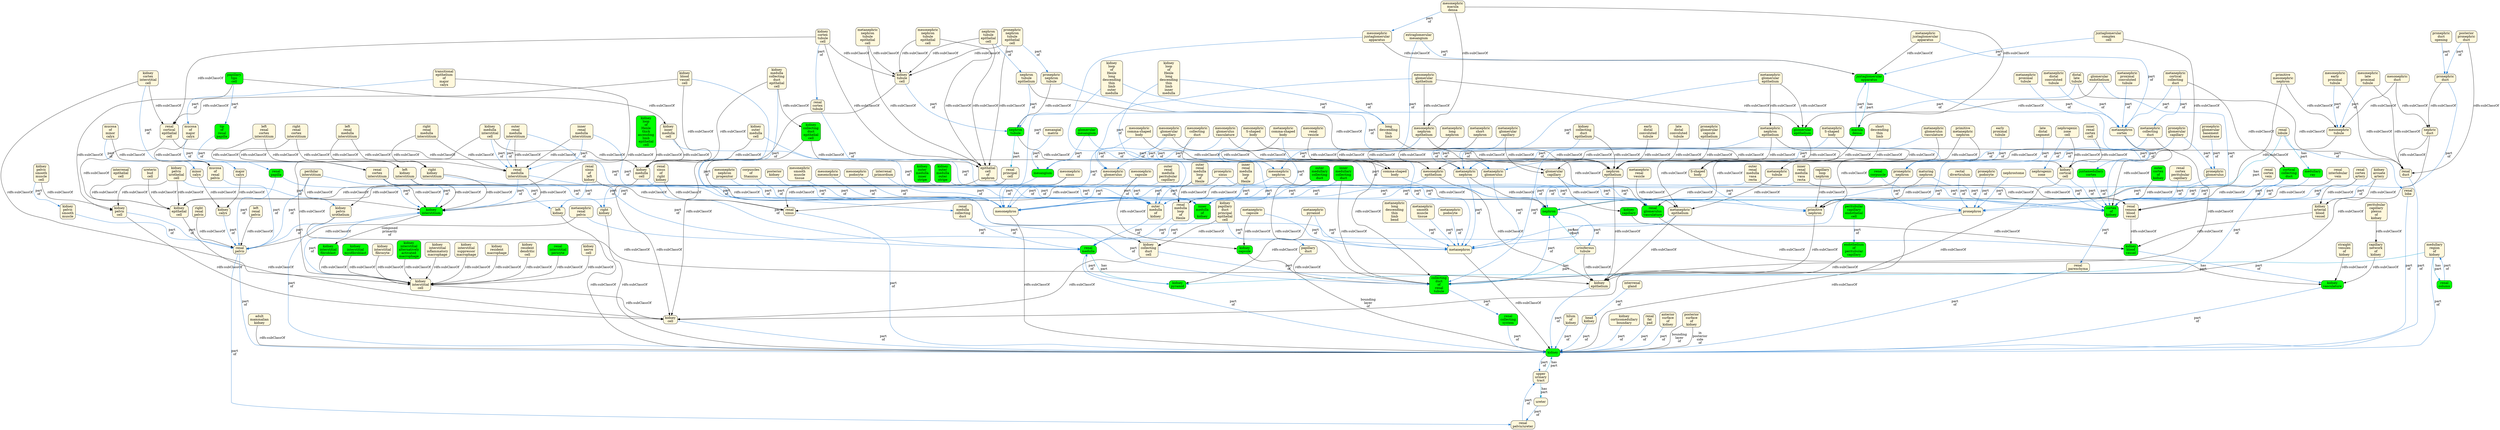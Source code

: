 digraph {
  http___purl_obolibrary_org_obo_CL_0002518 [label="kidney\nepithelial\ncell",shape=box,font=helvetica,fillcolor=cornsilk,style="filled,rounded"]
  http___purl_obolibrary_org_obo_CL_0002519 [label="interrenal\nepithelial\ncell",shape=box,font=helvetica,fillcolor=cornsilk,style="filled,rounded"]
  http___purl_obolibrary_org_obo_CL_0002523 [label="mesonephric\npodocyte",shape=box,font=helvetica,fillcolor=cornsilk,style="filled,rounded"]
  http___purl_obolibrary_org_obo_CL_0002525 [label="metanephric\npodocyte",shape=box,font=helvetica,fillcolor=cornsilk,style="filled,rounded"]
  http___purl_obolibrary_org_obo_CL_0002584 [label="renal\ncortical\nepithelial\ncell",shape=box,font=helvetica,fillcolor=cornsilk,style="filled,rounded"]
  http___purl_obolibrary_org_obo_CL_0002681 [label="kidney\ncortical\ncell",shape=box,font=helvetica,fillcolor=cornsilk,style="filled,rounded"]
  http___purl_obolibrary_org_obo_CL_0005009 [label="renal\nprincipal\ncell",shape=box,font=helvetica,fillcolor=cornsilk,style="filled,rounded"]
  http___purl_obolibrary_org_obo_CL_0009019 [label="nephrogenic\nzone\ncell",shape=box,font=helvetica,fillcolor=cornsilk,style="filled,rounded"]
  http___purl_obolibrary_org_obo_CL_1000022 [label="mesonephric\nnephron\ntubule\nepithelial\ncell",shape=box,font=helvetica,fillcolor=cornsilk,style="filled,rounded"]
  http___purl_obolibrary_org_obo_CL_1000090 [label="pronephric\nnephron\ntubule\nepithelial\ncell",shape=box,font=helvetica,fillcolor=cornsilk,style="filled,rounded"]
  http___purl_obolibrary_org_obo_CL_1000123 [label="metanephric\nnephron\ntubule\nepithelial\ncell",shape=box,font=helvetica,fillcolor=cornsilk,style="filled,rounded"]
  http___purl_obolibrary_org_obo_CL_1000449 [label="epithelial\ncell\nof\nnephron",shape=box,font=helvetica,fillcolor=cornsilk,style="filled,rounded"]
  http___purl_obolibrary_org_obo_CL_1000454 [label="kidney\ncollecting\nduct\nepithelial\ncell",shape=box,font=helvetica,fillcolor=green,style="filled,rounded"]
  http___purl_obolibrary_org_obo_CL_1000494 [label="nephron\ntubule\nepithelial\ncell",shape=box,font=helvetica,fillcolor=cornsilk,style="filled,rounded"]
  http___purl_obolibrary_org_obo_CL_1000497 [label="kidney\ncell",shape=box,font=helvetica,fillcolor=cornsilk,style="filled,rounded"]
  http___purl_obolibrary_org_obo_CL_1000500 [label="kidney\ninterstitial\ncell",shape=box,font=helvetica,fillcolor=cornsilk,style="filled,rounded"]
  http___purl_obolibrary_org_obo_CL_1000504 [label="kidney\nmedulla\ncell",shape=box,font=helvetica,fillcolor=cornsilk,style="filled,rounded"]
  http___purl_obolibrary_org_obo_CL_1000505 [label="kidney\npelvis\ncell",shape=box,font=helvetica,fillcolor=cornsilk,style="filled,rounded"]
  http___purl_obolibrary_org_obo_CL_1000507 [label="kidney\ntubule\ncell",shape=box,font=helvetica,fillcolor=cornsilk,style="filled,rounded"]
  http___purl_obolibrary_org_obo_CL_1000546 [label="kidney\nmedulla\ncollecting\nduct\nepithelial\ncell",shape=box,font=helvetica,fillcolor=cornsilk,style="filled,rounded"]
  http___purl_obolibrary_org_obo_CL_1000550 [label="kidney\npapillary\nduct\nprincipal\nepithelial\ncell",shape=box,font=helvetica,fillcolor=cornsilk,style="filled,rounded"]
  http___purl_obolibrary_org_obo_CL_1000596 [label="inner\nrenal\ncortex\ncell",shape=box,font=helvetica,fillcolor=cornsilk,style="filled,rounded"]
  http___purl_obolibrary_org_obo_CL_1000597 [label="papillary\ntips\ncell",shape=box,font=helvetica,fillcolor=green,style="filled,rounded"]
  http___purl_obolibrary_org_obo_CL_1000606 [label="kidney\nnerve\ncell",shape=box,font=helvetica,fillcolor=cornsilk,style="filled,rounded"]
  http___purl_obolibrary_org_obo_CL_1000615 [label="kidney\ncortex\ntubule\ncell",shape=box,font=helvetica,fillcolor=cornsilk,style="filled,rounded"]
  http___purl_obolibrary_org_obo_CL_1000616 [label="kidney\nouter\nmedulla\ncell",shape=box,font=helvetica,fillcolor=cornsilk,style="filled,rounded"]
  http___purl_obolibrary_org_obo_CL_1000617 [label="kidney\ninner\nmedulla\ncell",shape=box,font=helvetica,fillcolor=cornsilk,style="filled,rounded"]
  http___purl_obolibrary_org_obo_CL_1000618 [label="juxtaglomerular\ncomplex\ncell",shape=box,font=helvetica,fillcolor=cornsilk,style="filled,rounded"]
  http___purl_obolibrary_org_obo_CL_1000681 [label="kidney\ncortex\ninterstitial\ncell",shape=box,font=helvetica,fillcolor=cornsilk,style="filled,rounded"]
  http___purl_obolibrary_org_obo_CL_1000682 [label="kidney\nmedulla\ninterstitial\ncell",shape=box,font=helvetica,fillcolor=cornsilk,style="filled,rounded"]
  http___purl_obolibrary_org_obo_CL_1000691 [label="kidney\ninterstitial\nmyofibroblast",shape=box,font=helvetica,fillcolor=green,style="filled,rounded"]
  http___purl_obolibrary_org_obo_CL_1000692 [label="kidney\ninterstitial\nfibroblast",shape=box,font=helvetica,fillcolor=green,style="filled,rounded"]
  http___purl_obolibrary_org_obo_CL_1000693 [label="kidney\ninterstitial\nfibrocyte",shape=box,font=helvetica,fillcolor=cornsilk,style="filled,rounded"]
  http___purl_obolibrary_org_obo_CL_1000695 [label="kidney\ninterstitial\nalternatively\nactivated\nmacrophage",shape=box,font=helvetica,fillcolor=green,style="filled,rounded"]
  http___purl_obolibrary_org_obo_CL_1000696 [label="kidney\ninterstitial\ninflammatory\nmacrophage",shape=box,font=helvetica,fillcolor=cornsilk,style="filled,rounded"]
  http___purl_obolibrary_org_obo_CL_1000697 [label="kidney\ninterstitial\nsuppressor\nmacrophage",shape=box,font=helvetica,fillcolor=cornsilk,style="filled,rounded"]
  http___purl_obolibrary_org_obo_CL_1000698 [label="kidney\nresident\nmacrophage",shape=box,font=helvetica,fillcolor=cornsilk,style="filled,rounded"]
  http___purl_obolibrary_org_obo_CL_1000699 [label="kidney\nresident\ndendritic\ncell",shape=box,font=helvetica,fillcolor=cornsilk,style="filled,rounded"]
  http___purl_obolibrary_org_obo_CL_1000702 [label="kidney\npelvis\nsmooth\nmuscle\ncell",shape=box,font=helvetica,fillcolor=cornsilk,style="filled,rounded"]
  http___purl_obolibrary_org_obo_CL_1000703 [label="kidney\npelvis\nurothelial\ncell",shape=box,font=helvetica,fillcolor=cornsilk,style="filled,rounded"]
  http___purl_obolibrary_org_obo_CL_1000854 [label="kidney\nblood\nvessel\ncell",shape=box,font=helvetica,fillcolor=cornsilk,style="filled,rounded"]
  http___purl_obolibrary_org_obo_CL_1001033 [label="peritubular\ncapillary\nendothelial\ncell",shape=box,font=helvetica,fillcolor=green,style="filled,rounded"]
  http___purl_obolibrary_org_obo_CL_1001106 [label="kidney\nloop\nof\nHenle\nthick\nascending\nlimb\nepithelial\ncell",shape=box,font=helvetica,fillcolor=green,style="filled,rounded"]
  http___purl_obolibrary_org_obo_CL_1001225 [label="kidney\ncollecting\nduct\ncell",shape=box,font=helvetica,fillcolor=cornsilk,style="filled,rounded"]
  http___purl_obolibrary_org_obo_CL_1001318 [label="renal\ninterstitial\npericyte",shape=box,font=helvetica,fillcolor=green,style="filled,rounded"]
  http___purl_obolibrary_org_obo_CL_4030008 [label="pronephric\npodocyte",shape=box,font=helvetica,fillcolor=cornsilk,style="filled,rounded"]
  http___purl_obolibrary_org_obo_CL_4030066 [label="ureteric\nbud\ncell",shape=box,font=helvetica,fillcolor=cornsilk,style="filled,rounded"]
  http___purl_obolibrary_org_obo_UBERON_0000056 [label=ureter,shape=box,font=helvetica,fillcolor=cornsilk,style="filled,rounded"]
  http___purl_obolibrary_org_obo_UBERON_0000080 [label=mesonephros,shape=box,font=helvetica,fillcolor=cornsilk,style="filled,rounded"]
  http___purl_obolibrary_org_obo_UBERON_0000081 [label=metanephros,shape=box,font=helvetica,fillcolor=cornsilk,style="filled,rounded"]
  http___purl_obolibrary_org_obo_UBERON_0000082 [label="adult\nmammalian\nkidney",shape=box,font=helvetica,fillcolor=cornsilk,style="filled,rounded"]
  http___purl_obolibrary_org_obo_UBERON_0000083 [label="mesonephric\ntubule",shape=box,font=helvetica,fillcolor=cornsilk,style="filled,rounded"]
  http___purl_obolibrary_org_obo_UBERON_0000362 [label="renal\nmedulla",shape=box,font=helvetica,fillcolor=green,style="filled,rounded"]
  http___purl_obolibrary_org_obo_UBERON_0001224 [label="renal\npelvis",shape=box,font=helvetica,fillcolor=cornsilk,style="filled,rounded"]
  http___purl_obolibrary_org_obo_UBERON_0001225 [label="cortex\nof\nkidney",shape=box,font=helvetica,fillcolor=green,style="filled,rounded"]
  http___purl_obolibrary_org_obo_UBERON_0001226 [label="major\ncalyx",shape=box,font=helvetica,fillcolor=cornsilk,style="filled,rounded"]
  http___purl_obolibrary_org_obo_UBERON_0001227 [label="minor\ncalyx",shape=box,font=helvetica,fillcolor=cornsilk,style="filled,rounded"]
  http___purl_obolibrary_org_obo_UBERON_0001228 [label="renal\npapilla",shape=box,font=helvetica,fillcolor=green,style="filled,rounded"]
  http___purl_obolibrary_org_obo_UBERON_0001229 [label="renal\ncorpuscle",shape=box,font=helvetica,fillcolor=green,style="filled,rounded"]
  http___purl_obolibrary_org_obo_UBERON_0001231 [label="nephron\ntubule",shape=box,font=helvetica,fillcolor=green,style="filled,rounded"]
  http___purl_obolibrary_org_obo_UBERON_0001232 [label="collecting\nduct\nof\nrenal\ntubule",shape=box,font=helvetica,fillcolor=green,style="filled,rounded"]
  http___purl_obolibrary_org_obo_UBERON_0001284 [label="renal\ncolumn",shape=box,font=helvetica,fillcolor=green,style="filled,rounded"]
  http___purl_obolibrary_org_obo_UBERON_0001285 [label=nephron,shape=box,font=helvetica,fillcolor=green,style="filled,rounded"]
  http___purl_obolibrary_org_obo_UBERON_0001293 [label="outer\nmedulla\nof\nkidney",shape=box,font=helvetica,fillcolor=cornsilk,style="filled,rounded"]
  http___purl_obolibrary_org_obo_UBERON_0001294 [label="inner\nmedulla\nof\nkidney",shape=box,font=helvetica,fillcolor=green,style="filled,rounded"]
  http___purl_obolibrary_org_obo_UBERON_0001552 [label="kidney\narcuate\nartery",shape=box,font=helvetica,fillcolor=cornsilk,style="filled,rounded"]
  http___purl_obolibrary_org_obo_UBERON_0002015 [label="kidney\ncapsule",shape=box,font=helvetica,fillcolor=green,style="filled,rounded"]
  http___purl_obolibrary_org_obo_UBERON_0002113 [label=kidney,shape=box,font=helvetica,fillcolor=green,style="filled,rounded"]
  http___purl_obolibrary_org_obo_UBERON_0002120 [label=pronephros,shape=box,font=helvetica,fillcolor=cornsilk,style="filled,rounded"]
  http___purl_obolibrary_org_obo_UBERON_0002189 [label="outer\ncortex\nof\nkidney",shape=box,font=helvetica,fillcolor=green,style="filled,rounded"]
  http___purl_obolibrary_org_obo_UBERON_0002303 [label="juxtaglomerular\napparatus",shape=box,font=helvetica,fillcolor=green,style="filled,rounded"]
  http___purl_obolibrary_org_obo_UBERON_0002319 [label=mesangium,shape=box,font=helvetica,fillcolor=green,style="filled,rounded"]
  http___purl_obolibrary_org_obo_UBERON_0002320 [label="glomerular\nmesangium",shape=box,font=helvetica,fillcolor=green,style="filled,rounded"]
  http___purl_obolibrary_org_obo_UBERON_0002321 [label="extraglomerular\nmesangium",shape=box,font=helvetica,fillcolor=cornsilk,style="filled,rounded"]
  http___purl_obolibrary_org_obo_UBERON_0002335 [label="macula\ndensa",shape=box,font=helvetica,fillcolor=green,style="filled,rounded"]
  http___purl_obolibrary_org_obo_UBERON_0003060 [label="pronephric\nduct",shape=box,font=helvetica,fillcolor=cornsilk,style="filled,rounded"]
  http___purl_obolibrary_org_obo_UBERON_0003074 [label="mesonephric\nduct",shape=box,font=helvetica,fillcolor=cornsilk,style="filled,rounded"]
  http___purl_obolibrary_org_obo_UBERON_0003455 [label="inner\nrenal\nmedulla\nloop\nof\nHenle",shape=box,font=helvetica,fillcolor=cornsilk,style="filled,rounded"]
  http___purl_obolibrary_org_obo_UBERON_0003517 [label="kidney\nblood\nvessel",shape=box,font=helvetica,fillcolor=green,style="filled,rounded"]
  http___purl_obolibrary_org_obo_UBERON_0003527 [label="kidney\ncapillary",shape=box,font=helvetica,fillcolor=green,style="filled,rounded"]
  http___purl_obolibrary_org_obo_UBERON_0003644 [label="kidney\narterial\nblood\nvessel",shape=box,font=helvetica,fillcolor=cornsilk,style="filled,rounded"]
  http___purl_obolibrary_org_obo_UBERON_0004100 [label="renal\ncollecting\nsystem",shape=box,font=helvetica,fillcolor=green,style="filled,rounded"]
  http___purl_obolibrary_org_obo_UBERON_0004188 [label="glomerular\nepithelium",shape=box,font=helvetica,fillcolor=green,style="filled,rounded"]
  http___purl_obolibrary_org_obo_UBERON_0004189 [label="glomerular\nendothelium",shape=box,font=helvetica,fillcolor=cornsilk,style="filled,rounded"]
  http___purl_obolibrary_org_obo_UBERON_0004190 [label="renal\nglomerulus\nvasculature",shape=box,font=helvetica,fillcolor=green,style="filled,rounded"]
  http___purl_obolibrary_org_obo_UBERON_0004198 [label="comma-shaped\nbody",shape=box,font=helvetica,fillcolor=cornsilk,style="filled,rounded"]
  http___purl_obolibrary_org_obo_UBERON_0004199 [label="S-shaped\nbody",shape=box,font=helvetica,fillcolor=cornsilk,style="filled,rounded"]
  http___purl_obolibrary_org_obo_UBERON_0004200 [label="kidney\npyramid",shape=box,font=helvetica,fillcolor=green,style="filled,rounded"]
  http___purl_obolibrary_org_obo_UBERON_0004201 [label="kidney\nouter\nmedulla\ninner\nstripe",shape=box,font=helvetica,fillcolor=green,style="filled,rounded"]
  http___purl_obolibrary_org_obo_UBERON_0004202 [label="kidney\nouter\nmedulla\nouter\nstripe",shape=box,font=helvetica,fillcolor=green,style="filled,rounded"]
  http___purl_obolibrary_org_obo_UBERON_0004203 [label="cortical\ncollecting\nduct",shape=box,font=helvetica,fillcolor=green,style="filled,rounded"]
  http___purl_obolibrary_org_obo_UBERON_0004204 [label="outer\nmedullary\ncollecting\nduct",shape=box,font=helvetica,fillcolor=green,style="filled,rounded"]
  http___purl_obolibrary_org_obo_UBERON_0004205 [label="inner\nmedullary\ncollecting\nduct",shape=box,font=helvetica,fillcolor=green,style="filled,rounded"]
  http___purl_obolibrary_org_obo_UBERON_0004211 [label="nephron\nepithelium",shape=box,font=helvetica,fillcolor=cornsilk,style="filled,rounded"]
  http___purl_obolibrary_org_obo_UBERON_0004212 [label="glomerular\ncapillary",shape=box,font=helvetica,fillcolor=cornsilk,style="filled,rounded"]
  http___purl_obolibrary_org_obo_UBERON_0004227 [label="kidney\npelvis\nsmooth\nmuscle",shape=box,font=helvetica,fillcolor=cornsilk,style="filled,rounded"]
  http___purl_obolibrary_org_obo_UBERON_0004538 [label="left\nkidney",shape=box,font=helvetica,fillcolor=cornsilk,style="filled,rounded"]
  http___purl_obolibrary_org_obo_UBERON_0004539 [label="right\nkidney",shape=box,font=helvetica,fillcolor=cornsilk,style="filled,rounded"]
  http___purl_obolibrary_org_obo_UBERON_0004736 [label="metanephric\nglomerulus",shape=box,font=helvetica,fillcolor=cornsilk,style="filled,rounded"]
  http___purl_obolibrary_org_obo_UBERON_0004737 [label="metanephric\ncollecting\nduct",shape=box,font=helvetica,fillcolor=cornsilk,style="filled,rounded"]
  http___purl_obolibrary_org_obo_UBERON_0004738 [label="metanephric\njuxtaglomerular\napparatus",shape=box,font=helvetica,fillcolor=cornsilk,style="filled,rounded"]
  http___purl_obolibrary_org_obo_UBERON_0004739 [label="pronephric\nglomerulus",shape=box,font=helvetica,fillcolor=cornsilk,style="filled,rounded"]
  http___purl_obolibrary_org_obo_UBERON_0004775 [label="outer\nrenal\nmedulla\nvasa\nrecta",shape=box,font=helvetica,fillcolor=cornsilk,style="filled,rounded"]
  http___purl_obolibrary_org_obo_UBERON_0004776 [label="inner\nrenal\nmedulla\nvasa\nrecta",shape=box,font=helvetica,fillcolor=cornsilk,style="filled,rounded"]
  http___purl_obolibrary_org_obo_UBERON_0004788 [label="kidney\npelvis\nurothelium",shape=box,font=helvetica,fillcolor=cornsilk,style="filled,rounded"]
  http___purl_obolibrary_org_obo_UBERON_0004810 [label="nephron\ntubule\nepithelium",shape=box,font=helvetica,fillcolor=cornsilk,style="filled,rounded"]
  http___purl_obolibrary_org_obo_UBERON_0004819 [label="kidney\nepithelium",shape=box,font=helvetica,fillcolor=cornsilk,style="filled,rounded"]
  http___purl_obolibrary_org_obo_UBERON_0005006 [label="mucosa\nof\nrenal\npelvis",shape=box,font=helvetica,fillcolor=cornsilk,style="filled,rounded"]
  http___purl_obolibrary_org_obo_UBERON_0005007 [label="mucosa\nof\nmajor\ncalyx",shape=box,font=helvetica,fillcolor=cornsilk,style="filled,rounded"]
  http___purl_obolibrary_org_obo_UBERON_0005008 [label="mucosa\nof\nminor\ncalyx",shape=box,font=helvetica,fillcolor=cornsilk,style="filled,rounded"]
  http___purl_obolibrary_org_obo_UBERON_0005099 [label="short\ndescending\nthin\nlimb",shape=box,font=helvetica,fillcolor=cornsilk,style="filled,rounded"]
  http___purl_obolibrary_org_obo_UBERON_0005100 [label="long\ndescending\nthin\nlimb",shape=box,font=helvetica,fillcolor=cornsilk,style="filled,rounded"]
  http___purl_obolibrary_org_obo_UBERON_0005101 [label="early\ndistal\nconvoluted\ntubule",shape=box,font=helvetica,fillcolor=cornsilk,style="filled,rounded"]
  http___purl_obolibrary_org_obo_UBERON_0005102 [label="late\ndistal\nconvoluted\ntubule",shape=box,font=helvetica,fillcolor=cornsilk,style="filled,rounded"]
  http___purl_obolibrary_org_obo_UBERON_0005103 [label="mesonephric\nepithelium",shape=box,font=helvetica,fillcolor=cornsilk,style="filled,rounded"]
  http___purl_obolibrary_org_obo_UBERON_0005106 [label="metanephric\ntubule",shape=box,font=helvetica,fillcolor=cornsilk,style="filled,rounded"]
  http___purl_obolibrary_org_obo_UBERON_0005108 [label="metanephric\nepithelium",shape=box,font=helvetica,fillcolor=cornsilk,style="filled,rounded"]
  http___purl_obolibrary_org_obo_UBERON_0005109 [label="metanephric\nsmooth\nmuscle\ntissue",shape=box,font=helvetica,fillcolor=cornsilk,style="filled,rounded"]
  http___purl_obolibrary_org_obo_UBERON_0005110 [label="metanephric\nnephron",shape=box,font=helvetica,fillcolor=cornsilk,style="filled,rounded"]
  http___purl_obolibrary_org_obo_UBERON_0005111 [label="metanephric\npyramid",shape=box,font=helvetica,fillcolor=cornsilk,style="filled,rounded"]
  http___purl_obolibrary_org_obo_UBERON_0005115 [label="metanephric\ncortical\ncollecting\nduct",shape=box,font=helvetica,fillcolor=cornsilk,style="filled,rounded"]
  http___purl_obolibrary_org_obo_UBERON_0005117 [label="metanephric\ndistal\nconvoluted\ntubule",shape=box,font=helvetica,fillcolor=cornsilk,style="filled,rounded"]
  http___purl_obolibrary_org_obo_UBERON_0005121 [label="metanephric\nlong\ndescending\nthin\nlimb\nbend",shape=box,font=helvetica,fillcolor=cornsilk,style="filled,rounded"]
  http___purl_obolibrary_org_obo_UBERON_0005124 [label="metanephric\nproximal\nconvoluted\ntubule",shape=box,font=helvetica,fillcolor=cornsilk,style="filled,rounded"]
  http___purl_obolibrary_org_obo_UBERON_0005132 [label="metanephric\nlong\nnephron",shape=box,font=helvetica,fillcolor=cornsilk,style="filled,rounded"]
  http___purl_obolibrary_org_obo_UBERON_0005133 [label="metanephric\nglomerulus\nvasculature",shape=box,font=helvetica,fillcolor=cornsilk,style="filled,rounded"]
  http___purl_obolibrary_org_obo_UBERON_0005134 [label="metanephric\nnephron\nepithelium",shape=box,font=helvetica,fillcolor=cornsilk,style="filled,rounded"]
  http___purl_obolibrary_org_obo_UBERON_0005135 [label="metanephric\nglomerular\nepithelium",shape=box,font=helvetica,fillcolor=cornsilk,style="filled,rounded"]
  http___purl_obolibrary_org_obo_UBERON_0005137 [label="metanephric\ncapsule",shape=box,font=helvetica,fillcolor=cornsilk,style="filled,rounded"]
  http___purl_obolibrary_org_obo_UBERON_0005140 [label="metanephric\nshort\nnephron",shape=box,font=helvetica,fillcolor=cornsilk,style="filled,rounded"]
  http___purl_obolibrary_org_obo_UBERON_0005144 [label="metanephric\nglomerular\ncapillary",shape=box,font=helvetica,fillcolor=cornsilk,style="filled,rounded"]
  http___purl_obolibrary_org_obo_UBERON_0005145 [label="metanephric\ncomma-shaped\nbody",shape=box,font=helvetica,fillcolor=cornsilk,style="filled,rounded"]
  http___purl_obolibrary_org_obo_UBERON_0005147 [label="metanephric\nrenal\nvesicle",shape=box,font=helvetica,fillcolor=cornsilk,style="filled,rounded"]
  http___purl_obolibrary_org_obo_UBERON_0005148 [label="metanephric\nS-shaped\nbody",shape=box,font=helvetica,fillcolor=cornsilk,style="filled,rounded"]
  http___purl_obolibrary_org_obo_UBERON_0005151 [label="metanephric\nproximal\ntubule",shape=box,font=helvetica,fillcolor=cornsilk,style="filled,rounded"]
  http___purl_obolibrary_org_obo_UBERON_0005167 [label="papillary\nduct",shape=box,font=helvetica,fillcolor=cornsilk,style="filled,rounded"]
  http___purl_obolibrary_org_obo_UBERON_0005168 [label="renal\ninterlobular\nvein",shape=box,font=helvetica,fillcolor=cornsilk,style="filled,rounded"]
  http___purl_obolibrary_org_obo_UBERON_0005185 [label="renal\nmedulla\ncollecting\nduct",shape=box,font=helvetica,fillcolor=cornsilk,style="filled,rounded"]
  http___purl_obolibrary_org_obo_UBERON_0005211 [label="renal\nmedulla\ninterstitium",shape=box,font=helvetica,fillcolor=cornsilk,style="filled,rounded"]
  http___purl_obolibrary_org_obo_UBERON_0005213 [label="outer\nrenal\nmedulla\ninterstitium",shape=box,font=helvetica,fillcolor=cornsilk,style="filled,rounded"]
  http___purl_obolibrary_org_obo_UBERON_0005214 [label="inner\nrenal\nmedulla\ninterstitium",shape=box,font=helvetica,fillcolor=cornsilk,style="filled,rounded"]
  http___purl_obolibrary_org_obo_UBERON_0005215 [label="kidney\ninterstitium",shape=box,font=helvetica,fillcolor=green,style="filled,rounded"]
  http___purl_obolibrary_org_obo_UBERON_0005249 [label="metanephric\nrenal\npelvis",shape=box,font=helvetica,fillcolor=cornsilk,style="filled,rounded"]
  http___purl_obolibrary_org_obo_UBERON_0005268 [label="renal\ncortex\nartery",shape=box,font=helvetica,fillcolor=cornsilk,style="filled,rounded"]
  http___purl_obolibrary_org_obo_UBERON_0005269 [label="renal\ncortex\nvein",shape=box,font=helvetica,fillcolor=cornsilk,style="filled,rounded"]
  http___purl_obolibrary_org_obo_UBERON_0005270 [label="renal\ncortex\ninterstitium",shape=box,font=helvetica,fillcolor=cornsilk,style="filled,rounded"]
  http___purl_obolibrary_org_obo_UBERON_0005271 [label="juxtamedullary\ncortex",shape=box,font=helvetica,fillcolor=green,style="filled,rounded"]
  http___purl_obolibrary_org_obo_UBERON_0005308 [label=nephrostome,shape=box,font=helvetica,fillcolor=cornsilk,style="filled,rounded"]
  http___purl_obolibrary_org_obo_UBERON_0005309 [label="pronephric\nnephron",shape=box,font=helvetica,fillcolor=cornsilk,style="filled,rounded"]
  http___purl_obolibrary_org_obo_UBERON_0005310 [label="pronephric\nnephron\ntubule",shape=box,font=helvetica,fillcolor=cornsilk,style="filled,rounded"]
  http___purl_obolibrary_org_obo_UBERON_0005319 [label="mesonephric\ncollecting\nduct",shape=box,font=helvetica,fillcolor=cornsilk,style="filled,rounded"]
  http___purl_obolibrary_org_obo_UBERON_0005320 [label="mesonephric\njuxtaglomerular\napparatus",shape=box,font=helvetica,fillcolor=cornsilk,style="filled,rounded"]
  http___purl_obolibrary_org_obo_UBERON_0005321 [label="mesonephric\nsmooth\nmuscle\ntissue",shape=box,font=helvetica,fillcolor=cornsilk,style="filled,rounded"]
  http___purl_obolibrary_org_obo_UBERON_0005322 [label="mesonephric\nnephron",shape=box,font=helvetica,fillcolor=cornsilk,style="filled,rounded"]
  http___purl_obolibrary_org_obo_UBERON_0005323 [label="mesonephric\nmesenchyme",shape=box,font=helvetica,fillcolor=cornsilk,style="filled,rounded"]
  http___purl_obolibrary_org_obo_UBERON_0005324 [label="mesonephric\nmacula\ndensa",shape=box,font=helvetica,fillcolor=cornsilk,style="filled,rounded"]
  http___purl_obolibrary_org_obo_UBERON_0005325 [label="mesonephric\nglomerulus",shape=box,font=helvetica,fillcolor=cornsilk,style="filled,rounded"]
  http___purl_obolibrary_org_obo_UBERON_0005326 [label="mesonephric\nglomerulus\nvasculature",shape=box,font=helvetica,fillcolor=cornsilk,style="filled,rounded"]
  http___purl_obolibrary_org_obo_UBERON_0005327 [label="mesonephric\nglomerular\nepithelium",shape=box,font=helvetica,fillcolor=cornsilk,style="filled,rounded"]
  http___purl_obolibrary_org_obo_UBERON_0005328 [label="mesonephric\ncomma-shaped\nbody",shape=box,font=helvetica,fillcolor=cornsilk,style="filled,rounded"]
  http___purl_obolibrary_org_obo_UBERON_0005330 [label="mesonephric\nnephron\nepithelium",shape=box,font=helvetica,fillcolor=cornsilk,style="filled,rounded"]
  http___purl_obolibrary_org_obo_UBERON_0005331 [label="mesonephric\nrenal\nvesicle",shape=box,font=helvetica,fillcolor=cornsilk,style="filled,rounded"]
  http___purl_obolibrary_org_obo_UBERON_0005332 [label="mesonephric\nS-shaped\nbody",shape=box,font=helvetica,fillcolor=cornsilk,style="filled,rounded"]
  http___purl_obolibrary_org_obo_UBERON_0005912 [label="transitional\nepithelium\nof\nmajor\ncalyx",shape=box,font=helvetica,fillcolor=cornsilk,style="filled,rounded"]
  http___purl_obolibrary_org_obo_UBERON_0006170 [label="mesonephric\ncapsule",shape=box,font=helvetica,fillcolor=cornsilk,style="filled,rounded"]
  http___purl_obolibrary_org_obo_UBERON_0006171 [label="renal\nsinus",shape=box,font=helvetica,fillcolor=cornsilk,style="filled,rounded"]
  http___purl_obolibrary_org_obo_UBERON_0006172 [label="rectal\ndiverticulum",shape=box,font=helvetica,fillcolor=cornsilk,style="filled,rounded"]
  http___purl_obolibrary_org_obo_UBERON_0006174 [label="pronephric\nsinus",shape=box,font=helvetica,fillcolor=cornsilk,style="filled,rounded"]
  http___purl_obolibrary_org_obo_UBERON_0006183 [label="mesonephric\nglomerular\ncapillary",shape=box,font=helvetica,fillcolor=cornsilk,style="filled,rounded"]
  http___purl_obolibrary_org_obo_UBERON_0006194 [label="renal\nsinus\nof\nright\nkidney",shape=box,font=helvetica,fillcolor=cornsilk,style="filled,rounded"]
  http___purl_obolibrary_org_obo_UBERON_0006195 [label="renal\nsinus\nof\nleft\nkidney",shape=box,font=helvetica,fillcolor=cornsilk,style="filled,rounded"]
  http___purl_obolibrary_org_obo_UBERON_0006196 [label="mesonephric\nsinus",shape=box,font=helvetica,fillcolor=cornsilk,style="filled,rounded"]
  http___purl_obolibrary_org_obo_UBERON_0006341 [label="outer\nrenal\nmedulla\nperitubular\ncapillary",shape=box,font=helvetica,fillcolor=cornsilk,style="filled,rounded"]
  http___purl_obolibrary_org_obo_UBERON_0006373 [label="perihilar\ninterstitium",shape=box,font=helvetica,fillcolor=cornsilk,style="filled,rounded"]
  http___purl_obolibrary_org_obo_UBERON_0006517 [label="kidney\ncalyx",shape=box,font=helvetica,fillcolor=cornsilk,style="filled,rounded"]
  http___purl_obolibrary_org_obo_UBERON_0006544 [label="kidney\nvasculature",shape=box,font=helvetica,fillcolor=green,style="filled,rounded"]
  http___purl_obolibrary_org_obo_UBERON_0006553 [label="renal\nduct",shape=box,font=helvetica,fillcolor=cornsilk,style="filled,rounded"]
  http___purl_obolibrary_org_obo_UBERON_0006851 [label="renal\ncortex\nperitubular\ncapillary",shape=box,font=helvetica,fillcolor=cornsilk,style="filled,rounded"]
  http___purl_obolibrary_org_obo_UBERON_0006853 [label="renal\ncortex\ntubule",shape=box,font=helvetica,fillcolor=cornsilk,style="filled,rounded"]
  http___purl_obolibrary_org_obo_UBERON_0006856 [label="interrenal\ngland",shape=box,font=helvetica,fillcolor=cornsilk,style="filled,rounded"]
  http___purl_obolibrary_org_obo_UBERON_0006857 [label="interrenal\nprimordium",shape=box,font=helvetica,fillcolor=cornsilk,style="filled,rounded"]
  http___purl_obolibrary_org_obo_UBERON_0007132 [label="head\nkidney",shape=box,font=helvetica,fillcolor=cornsilk,style="filled,rounded"]
  http___purl_obolibrary_org_obo_UBERON_0007306 [label="pronephric\nglomerular\ncapillary",shape=box,font=helvetica,fillcolor=cornsilk,style="filled,rounded"]
  http___purl_obolibrary_org_obo_UBERON_0007307 [label="pronephric\nglomerular\nbasement\nmembrane",shape=box,font=helvetica,fillcolor=cornsilk,style="filled,rounded"]
  http___purl_obolibrary_org_obo_UBERON_0007653 [label="capillary\nloop\nnephron",shape=box,font=helvetica,fillcolor=cornsilk,style="filled,rounded"]
  http___purl_obolibrary_org_obo_UBERON_0007654 [label="maturing\nnephron",shape=box,font=helvetica,fillcolor=cornsilk,style="filled,rounded"]
  http___purl_obolibrary_org_obo_UBERON_0007684 [label="uriniferous\ntubule",shape=box,font=helvetica,fillcolor=cornsilk,style="filled,rounded"]
  http___purl_obolibrary_org_obo_UBERON_0008716 [label="hilum\nof\nkidney",shape=box,font=helvetica,fillcolor=cornsilk,style="filled,rounded"]
  http___purl_obolibrary_org_obo_UBERON_0008987 [label="renal\nparenchyma",shape=box,font=helvetica,fillcolor=cornsilk,style="filled,rounded"]
  http___purl_obolibrary_org_obo_UBERON_0009095 [label="tip\nof\nrenal\npapilla",shape=box,font=helvetica,fillcolor=green,style="filled,rounded"]
  http___purl_obolibrary_org_obo_UBERON_0009201 [label="nephric\nduct",shape=box,font=helvetica,fillcolor=cornsilk,style="filled,rounded"]
  http___purl_obolibrary_org_obo_UBERON_0009871 [label="nephrogenic\nzone",shape=box,font=helvetica,fillcolor=cornsilk,style="filled,rounded"]
  http___purl_obolibrary_org_obo_UBERON_0009883 [label="medullary\nray",shape=box,font=helvetica,fillcolor=green,style="filled,rounded"]
  http___purl_obolibrary_org_obo_UBERON_0009913 [label="renal\nlobe",shape=box,font=helvetica,fillcolor=cornsilk,style="filled,rounded"]
  http___purl_obolibrary_org_obo_UBERON_0009914 [label="renal\nlobule",shape=box,font=helvetica,fillcolor=cornsilk,style="filled,rounded"]
  http___purl_obolibrary_org_obo_UBERON_0009917 [label="kidney\ncorticomedullary\nboundary",shape=box,font=helvetica,fillcolor=cornsilk,style="filled,rounded"]
  http___purl_obolibrary_org_obo_UBERON_0010181 [label="straight\nvenules\nof\nkidney",shape=box,font=helvetica,fillcolor=cornsilk,style="filled,rounded"]
  http___purl_obolibrary_org_obo_UBERON_0010532 [label="primitive\nnephron",shape=box,font=helvetica,fillcolor=cornsilk,style="filled,rounded"]
  http___purl_obolibrary_org_obo_UBERON_0010533 [label="metanephros\ncortex",shape=box,font=helvetica,fillcolor=cornsilk,style="filled,rounded"]
  http___purl_obolibrary_org_obo_UBERON_0010534 [label="primitive\nmesonephric\nnephron",shape=box,font=helvetica,fillcolor=cornsilk,style="filled,rounded"]
  http___purl_obolibrary_org_obo_UBERON_0010535 [label="primitive\nmetanephric\nnephron",shape=box,font=helvetica,fillcolor=cornsilk,style="filled,rounded"]
  http___purl_obolibrary_org_obo_UBERON_0010537 [label="mesonephric\nnephron\nprogenitor",shape=box,font=helvetica,fillcolor=cornsilk,style="filled,rounded"]
  http___purl_obolibrary_org_obo_UBERON_0011143 [label="upper\nurinary\ntract",shape=box,font=helvetica,fillcolor=cornsilk,style="filled,rounded"]
  http___purl_obolibrary_org_obo_UBERON_0012352 [label="mesangial\nmatrix",shape=box,font=helvetica,fillcolor=cornsilk,style="filled,rounded"]
  http___purl_obolibrary_org_obo_UBERON_0012441 [label="endothelium\nof\nperitubular\ncapillary",shape=box,font=helvetica,fillcolor=green,style="filled,rounded"]
  http___purl_obolibrary_org_obo_UBERON_0014388 [label="kidney\ncollecting\nduct\nepithelium",shape=box,font=helvetica,fillcolor=cornsilk,style="filled,rounded"]
  http___purl_obolibrary_org_obo_UBERON_0014401 [label="renal\nvenous\nblood\nvessel",shape=box,font=helvetica,fillcolor=cornsilk,style="filled,rounded"]
  http___purl_obolibrary_org_obo_UBERON_0014464 [label="renal\nfat\npad",shape=box,font=helvetica,fillcolor=cornsilk,style="filled,rounded"]
  http___purl_obolibrary_org_obo_UBERON_0018113 [label="left\nkidney\ninterstitium",shape=box,font=helvetica,fillcolor=cornsilk,style="filled,rounded"]
  http___purl_obolibrary_org_obo_UBERON_0018114 [label="right\nkidney\ninterstitium",shape=box,font=helvetica,fillcolor=cornsilk,style="filled,rounded"]
  http___purl_obolibrary_org_obo_UBERON_0018115 [label="left\nrenal\npelvis",shape=box,font=helvetica,fillcolor=cornsilk,style="filled,rounded"]
  http___purl_obolibrary_org_obo_UBERON_0018116 [label="right\nrenal\npelvis",shape=box,font=helvetica,fillcolor=cornsilk,style="filled,rounded"]
  http___purl_obolibrary_org_obo_UBERON_0018117 [label="left\nrenal\ncortex\ninterstitium",shape=box,font=helvetica,fillcolor=cornsilk,style="filled,rounded"]
  http___purl_obolibrary_org_obo_UBERON_0018118 [label="right\nrenal\ncortex\ninterstitium",shape=box,font=helvetica,fillcolor=cornsilk,style="filled,rounded"]
  http___purl_obolibrary_org_obo_UBERON_0018119 [label="left\nrenal\nmedulla\ninterstitium",shape=box,font=helvetica,fillcolor=cornsilk,style="filled,rounded"]
  http___purl_obolibrary_org_obo_UBERON_0018120 [label="right\nrenal\nmedulla\ninterstitium",shape=box,font=helvetica,fillcolor=cornsilk,style="filled,rounded"]
  http___purl_obolibrary_org_obo_UBERON_0034996 [label="outer\nrenal\nmedulla\nloop\nof\nHenle",shape=box,font=helvetica,fillcolor=cornsilk,style="filled,rounded"]
  http___purl_obolibrary_org_obo_UBERON_0034997 [label="renal\nmedulla\nloop\nof\nHenle",shape=box,font=helvetica,fillcolor=cornsilk,style="filled,rounded"]
  http___purl_obolibrary_org_obo_UBERON_0035368 [label="anterior\nsurface\nof\nkidney",shape=box,font=helvetica,fillcolor=cornsilk,style="filled,rounded"]
  http___purl_obolibrary_org_obo_UBERON_0035471 [label="posterior\nsurface\nof\nkidney",shape=box,font=helvetica,fillcolor=cornsilk,style="filled,rounded"]
  http___purl_obolibrary_org_obo_UBERON_0035758 [label="peritubular\ncapillary\nplexus\nof\nkidney",shape=box,font=helvetica,fillcolor=cornsilk,style="filled,rounded"]
  http___purl_obolibrary_org_obo_UBERON_0035762 [label="capillary\nnetwork\nof\nkidney",shape=box,font=helvetica,fillcolor=cornsilk,style="filled,rounded"]
  http___purl_obolibrary_org_obo_UBERON_0036295 [label="renal\npelvis/ureter",shape=box,font=helvetica,fillcolor=cornsilk,style="filled,rounded"]
  http___purl_obolibrary_org_obo_UBERON_2001055 [label="pronephric\nduct\nopening",shape=box,font=helvetica,fillcolor=cornsilk,style="filled,rounded"]
  http___purl_obolibrary_org_obo_UBERON_2001200 [label="corpuscles\nof\nStannius",shape=box,font=helvetica,fillcolor=cornsilk,style="filled,rounded"]
  http___purl_obolibrary_org_obo_UBERON_2001293 [label="posterior\nkidney",shape=box,font=helvetica,fillcolor=cornsilk,style="filled,rounded"]
  http___purl_obolibrary_org_obo_UBERON_2002225 [label="posterior\npronephric\nduct",shape=box,font=helvetica,fillcolor=cornsilk,style="filled,rounded"]
  http___purl_obolibrary_org_obo_UBERON_2005292 [label="distal\nlate\ntubule",shape=box,font=helvetica,fillcolor=cornsilk,style="filled,rounded"]
  http___purl_obolibrary_org_obo_UBERON_2005311 [label="pronephric\nglomerular\ncapsule\nepithelium",shape=box,font=helvetica,fillcolor=cornsilk,style="filled,rounded"]
  http___purl_obolibrary_org_obo_UBERON_3010392 [label="mesonephric\nearly\nproximal\ntubule",shape=box,font=helvetica,fillcolor=cornsilk,style="filled,rounded"]
  http___purl_obolibrary_org_obo_UBERON_3010394 [label="mesonephric\nlate\nproximal\ntubule",shape=box,font=helvetica,fillcolor=cornsilk,style="filled,rounded"]
  http___purl_obolibrary_org_obo_UBERON_3011120 [label="early\nproximal\ntubule",shape=box,font=helvetica,fillcolor=cornsilk,style="filled,rounded"]
  http___purl_obolibrary_org_obo_UBERON_3011121 [label="late\ndistal\nsegment",shape=box,font=helvetica,fillcolor=cornsilk,style="filled,rounded"]
  http___purl_obolibrary_org_obo_UBERON_8410073 [label="medullary\nregion\nof\nkidney",shape=box,font=helvetica,fillcolor=cornsilk,style="filled,rounded"]
  http___purl_obolibrary_org_obo_UBERON_8600036 [label="kidney\nloop\nof\nHenle\nlong\ndescending\nthin\nlimb\nouter\nmedulla",shape=box,font=helvetica,fillcolor=cornsilk,style="filled,rounded"]
  http___purl_obolibrary_org_obo_UBERON_8600037 [label="kidney\nloop\nof\nHenle\nlong\ndescending\nthin\nlimb\ninner\nmedulla",shape=box,font=helvetica,fillcolor=cornsilk,style="filled,rounded"]
  http___purl_obolibrary_org_obo_UBERON_0010533 -> http___purl_obolibrary_org_obo_UBERON_0000081 [label="part\nof",color=dodgerblue3]
  http___purl_obolibrary_org_obo_CL_4030008 -> http___purl_obolibrary_org_obo_UBERON_0002120 [label="part\nof",color=dodgerblue3]
  http___purl_obolibrary_org_obo_UBERON_0003060 -> http___purl_obolibrary_org_obo_UBERON_0002120 [label="part\nof",color=dodgerblue3]
  http___purl_obolibrary_org_obo_UBERON_0004739 -> http___purl_obolibrary_org_obo_UBERON_0002120 [label="part\nof",color=dodgerblue3]
  http___purl_obolibrary_org_obo_UBERON_0005308 -> http___purl_obolibrary_org_obo_UBERON_0002120 [label="part\nof",color=dodgerblue3]
  http___purl_obolibrary_org_obo_UBERON_0005309 -> http___purl_obolibrary_org_obo_UBERON_0002120 [label="part\nof",color=dodgerblue3]
  http___purl_obolibrary_org_obo_UBERON_0006172 -> http___purl_obolibrary_org_obo_UBERON_0002120 [label="part\nof",color=dodgerblue3]
  http___purl_obolibrary_org_obo_UBERON_0006174 -> http___purl_obolibrary_org_obo_UBERON_0002120 [label="part\nof",color=dodgerblue3]
  http___purl_obolibrary_org_obo_UBERON_0001284 -> http___purl_obolibrary_org_obo_UBERON_8410073 [label="part\nof",color=dodgerblue3]
  http___purl_obolibrary_org_obo_CL_0002519 -> http___purl_obolibrary_org_obo_CL_0002518 [label="rdfs:subClassOf"]
  http___purl_obolibrary_org_obo_CL_0002584 -> http___purl_obolibrary_org_obo_CL_0002518 [label="rdfs:subClassOf"]
  http___purl_obolibrary_org_obo_CL_0005009 -> http___purl_obolibrary_org_obo_CL_0002518 [label="rdfs:subClassOf"]
  http___purl_obolibrary_org_obo_CL_1000449 -> http___purl_obolibrary_org_obo_CL_0002518 [label="rdfs:subClassOf"]
  http___purl_obolibrary_org_obo_CL_1000703 -> http___purl_obolibrary_org_obo_CL_0002518 [label="rdfs:subClassOf"]
  http___purl_obolibrary_org_obo_CL_4030066 -> http___purl_obolibrary_org_obo_CL_0002518 [label="rdfs:subClassOf"]
  http___purl_obolibrary_org_obo_CL_0002584 -> http___purl_obolibrary_org_obo_CL_0002681 [label="rdfs:subClassOf"]
  http___purl_obolibrary_org_obo_CL_0009019 -> http___purl_obolibrary_org_obo_CL_0002681 [label="rdfs:subClassOf"]
  http___purl_obolibrary_org_obo_CL_1000596 -> http___purl_obolibrary_org_obo_CL_0002681 [label="rdfs:subClassOf"]
  http___purl_obolibrary_org_obo_CL_1000618 -> http___purl_obolibrary_org_obo_CL_0002681 [label="rdfs:subClassOf"]
  http___purl_obolibrary_org_obo_CL_1000606 -> http___purl_obolibrary_org_obo_CL_1000500 [label="rdfs:subClassOf"]
  http___purl_obolibrary_org_obo_CL_1000681 -> http___purl_obolibrary_org_obo_CL_1000500 [label="rdfs:subClassOf"]
  http___purl_obolibrary_org_obo_CL_1000682 -> http___purl_obolibrary_org_obo_CL_1000500 [label="rdfs:subClassOf"]
  http___purl_obolibrary_org_obo_CL_1000691 -> http___purl_obolibrary_org_obo_CL_1000500 [label="rdfs:subClassOf"]
  http___purl_obolibrary_org_obo_CL_1000692 -> http___purl_obolibrary_org_obo_CL_1000500 [label="rdfs:subClassOf"]
  http___purl_obolibrary_org_obo_CL_1000693 -> http___purl_obolibrary_org_obo_CL_1000500 [label="rdfs:subClassOf"]
  http___purl_obolibrary_org_obo_CL_1000695 -> http___purl_obolibrary_org_obo_CL_1000500 [label="rdfs:subClassOf"]
  http___purl_obolibrary_org_obo_CL_1000696 -> http___purl_obolibrary_org_obo_CL_1000500 [label="rdfs:subClassOf"]
  http___purl_obolibrary_org_obo_CL_1000697 -> http___purl_obolibrary_org_obo_CL_1000500 [label="rdfs:subClassOf"]
  http___purl_obolibrary_org_obo_CL_1000698 -> http___purl_obolibrary_org_obo_CL_1000500 [label="rdfs:subClassOf"]
  http___purl_obolibrary_org_obo_CL_1000699 -> http___purl_obolibrary_org_obo_CL_1000500 [label="rdfs:subClassOf"]
  http___purl_obolibrary_org_obo_CL_1001318 -> http___purl_obolibrary_org_obo_CL_1000500 [label="rdfs:subClassOf"]
  http___purl_obolibrary_org_obo_CL_1000546 -> http___purl_obolibrary_org_obo_CL_1000504 [label="rdfs:subClassOf"]
  http___purl_obolibrary_org_obo_CL_1000616 -> http___purl_obolibrary_org_obo_CL_1000504 [label="rdfs:subClassOf"]
  http___purl_obolibrary_org_obo_CL_1000617 -> http___purl_obolibrary_org_obo_CL_1000504 [label="rdfs:subClassOf"]
  http___purl_obolibrary_org_obo_CL_1000682 -> http___purl_obolibrary_org_obo_CL_1000504 [label="rdfs:subClassOf"]
  http___purl_obolibrary_org_obo_CL_1000854 -> http___purl_obolibrary_org_obo_CL_1000504 [label="rdfs:subClassOf"]
  http___purl_obolibrary_org_obo_CL_1001106 -> http___purl_obolibrary_org_obo_CL_1000504 [label="rdfs:subClassOf"]
  http___purl_obolibrary_org_obo_CL_1000597 -> http___purl_obolibrary_org_obo_CL_1000505 [label="rdfs:subClassOf"]
  http___purl_obolibrary_org_obo_CL_1000702 -> http___purl_obolibrary_org_obo_CL_1000505 [label="rdfs:subClassOf"]
  http___purl_obolibrary_org_obo_CL_1000703 -> http___purl_obolibrary_org_obo_CL_1000505 [label="rdfs:subClassOf"]
  http___purl_obolibrary_org_obo_CL_1000022 -> http___purl_obolibrary_org_obo_CL_1000507 [label="rdfs:subClassOf"]
  http___purl_obolibrary_org_obo_CL_1000090 -> http___purl_obolibrary_org_obo_CL_1000507 [label="rdfs:subClassOf"]
  http___purl_obolibrary_org_obo_UBERON_0002189 -> http___purl_obolibrary_org_obo_UBERON_0001225 [label="rdfs:subClassOf"]
  http___purl_obolibrary_org_obo_UBERON_0010533 -> http___purl_obolibrary_org_obo_UBERON_0001225 [label="rdfs:subClassOf"]
  http___purl_obolibrary_org_obo_UBERON_0004204 -> http___purl_obolibrary_org_obo_UBERON_0001232 [label="rdfs:subClassOf"]
  http___purl_obolibrary_org_obo_UBERON_0004205 -> http___purl_obolibrary_org_obo_UBERON_0001232 [label="rdfs:subClassOf"]
  http___purl_obolibrary_org_obo_UBERON_0005167 -> http___purl_obolibrary_org_obo_UBERON_0001232 [label="rdfs:subClassOf"]
  http___purl_obolibrary_org_obo_UBERON_0004737 -> http___purl_obolibrary_org_obo_UBERON_0001232 [label="rdfs:subClassOf"]
  http___purl_obolibrary_org_obo_UBERON_0005319 -> http___purl_obolibrary_org_obo_UBERON_0001232 [label="rdfs:subClassOf"]
  http___purl_obolibrary_org_obo_UBERON_0000080 -> http___purl_obolibrary_org_obo_UBERON_0002113 [label="rdfs:subClassOf"]
  http___purl_obolibrary_org_obo_UBERON_0000081 -> http___purl_obolibrary_org_obo_UBERON_0002113 [label="rdfs:subClassOf"]
  http___purl_obolibrary_org_obo_UBERON_0002120 -> http___purl_obolibrary_org_obo_UBERON_0002113 [label="rdfs:subClassOf"]
  http___purl_obolibrary_org_obo_UBERON_0000082 -> http___purl_obolibrary_org_obo_UBERON_0002113 [label="rdfs:subClassOf"]
  http___purl_obolibrary_org_obo_UBERON_0004538 -> http___purl_obolibrary_org_obo_UBERON_0002113 [label="rdfs:subClassOf"]
  http___purl_obolibrary_org_obo_UBERON_0004539 -> http___purl_obolibrary_org_obo_UBERON_0002113 [label="rdfs:subClassOf"]
  http___purl_obolibrary_org_obo_UBERON_0003527 -> http___purl_obolibrary_org_obo_UBERON_0003517 [label="rdfs:subClassOf"]
  http___purl_obolibrary_org_obo_UBERON_0003644 -> http___purl_obolibrary_org_obo_UBERON_0003517 [label="rdfs:subClassOf"]
  http___purl_obolibrary_org_obo_UBERON_0014401 -> http___purl_obolibrary_org_obo_UBERON_0003517 [label="rdfs:subClassOf"]
  http___purl_obolibrary_org_obo_UBERON_0005137 -> http___purl_obolibrary_org_obo_UBERON_0002015 [label="rdfs:subClassOf"]
  http___purl_obolibrary_org_obo_UBERON_0006170 -> http___purl_obolibrary_org_obo_UBERON_0002015 [label="rdfs:subClassOf"]
  http___purl_obolibrary_org_obo_UBERON_0005144 -> http___purl_obolibrary_org_obo_UBERON_0004212 [label="rdfs:subClassOf"]
  http___purl_obolibrary_org_obo_UBERON_0006183 -> http___purl_obolibrary_org_obo_UBERON_0004212 [label="rdfs:subClassOf"]
  http___purl_obolibrary_org_obo_UBERON_0007306 -> http___purl_obolibrary_org_obo_UBERON_0004212 [label="rdfs:subClassOf"]
  http___purl_obolibrary_org_obo_CL_0002523 -> http___purl_obolibrary_org_obo_UBERON_0000080 [label="part\nof",color=dodgerblue3]
  http___purl_obolibrary_org_obo_UBERON_0005103 -> http___purl_obolibrary_org_obo_UBERON_0000080 [label="part\nof",color=dodgerblue3]
  http___purl_obolibrary_org_obo_UBERON_0005320 -> http___purl_obolibrary_org_obo_UBERON_0000080 [label="part\nof",color=dodgerblue3]
  http___purl_obolibrary_org_obo_UBERON_0005321 -> http___purl_obolibrary_org_obo_UBERON_0000080 [label="part\nof",color=dodgerblue3]
  http___purl_obolibrary_org_obo_UBERON_0005322 -> http___purl_obolibrary_org_obo_UBERON_0000080 [label="part\nof",color=dodgerblue3]
  http___purl_obolibrary_org_obo_UBERON_0005323 -> http___purl_obolibrary_org_obo_UBERON_0000080 [label="part\nof",color=dodgerblue3]
  http___purl_obolibrary_org_obo_UBERON_0005325 -> http___purl_obolibrary_org_obo_UBERON_0000080 [label="part\nof",color=dodgerblue3]
  http___purl_obolibrary_org_obo_UBERON_0005328 -> http___purl_obolibrary_org_obo_UBERON_0000080 [label="part\nof",color=dodgerblue3]
  http___purl_obolibrary_org_obo_UBERON_0005332 -> http___purl_obolibrary_org_obo_UBERON_0000080 [label="part\nof",color=dodgerblue3]
  http___purl_obolibrary_org_obo_UBERON_0006170 -> http___purl_obolibrary_org_obo_UBERON_0000080 [label="part\nof",color=dodgerblue3]
  http___purl_obolibrary_org_obo_UBERON_0006196 -> http___purl_obolibrary_org_obo_UBERON_0000080 [label="part\nof",color=dodgerblue3]
  http___purl_obolibrary_org_obo_UBERON_0006857 -> http___purl_obolibrary_org_obo_UBERON_0000080 [label="part\nof",color=dodgerblue3]
  http___purl_obolibrary_org_obo_UBERON_0010537 -> http___purl_obolibrary_org_obo_UBERON_0000080 [label="part\nof",color=dodgerblue3]
  http___purl_obolibrary_org_obo_UBERON_2001200 -> http___purl_obolibrary_org_obo_UBERON_0000080 [label="part\nof",color=dodgerblue3]
  http___purl_obolibrary_org_obo_UBERON_2001293 -> http___purl_obolibrary_org_obo_UBERON_0000080 [label="part\nof",color=dodgerblue3]
  http___purl_obolibrary_org_obo_CL_0002525 -> http___purl_obolibrary_org_obo_UBERON_0000081 [label="part\nof",color=dodgerblue3]
  http___purl_obolibrary_org_obo_UBERON_0004736 -> http___purl_obolibrary_org_obo_UBERON_0000081 [label="part\nof",color=dodgerblue3]
  http___purl_obolibrary_org_obo_UBERON_0005108 -> http___purl_obolibrary_org_obo_UBERON_0000081 [label="part\nof",color=dodgerblue3]
  http___purl_obolibrary_org_obo_UBERON_0005109 -> http___purl_obolibrary_org_obo_UBERON_0000081 [label="part\nof",color=dodgerblue3]
  http___purl_obolibrary_org_obo_UBERON_0005110 -> http___purl_obolibrary_org_obo_UBERON_0000081 [label="part\nof",color=dodgerblue3]
  http___purl_obolibrary_org_obo_UBERON_0005111 -> http___purl_obolibrary_org_obo_UBERON_0000081 [label="part\nof",color=dodgerblue3]
  http___purl_obolibrary_org_obo_UBERON_0005121 -> http___purl_obolibrary_org_obo_UBERON_0000081 [label="part\nof",color=dodgerblue3]
  http___purl_obolibrary_org_obo_UBERON_0005137 -> http___purl_obolibrary_org_obo_UBERON_0000081 [label="part\nof",color=dodgerblue3]
  http___purl_obolibrary_org_obo_UBERON_0005145 -> http___purl_obolibrary_org_obo_UBERON_0000081 [label="part\nof",color=dodgerblue3]
  http___purl_obolibrary_org_obo_UBERON_0005249 -> http___purl_obolibrary_org_obo_UBERON_0000081 [label="part\nof",color=dodgerblue3]
  http___purl_obolibrary_org_obo_CL_1000615 -> http___purl_obolibrary_org_obo_CL_0002584 [label="rdfs:subClassOf"]
  http___purl_obolibrary_org_obo_CL_1000681 -> http___purl_obolibrary_org_obo_CL_0002584 [label="rdfs:subClassOf"]
  http___purl_obolibrary_org_obo_CL_1000854 -> http___purl_obolibrary_org_obo_CL_0002584 [label="rdfs:subClassOf"]
  http___purl_obolibrary_org_obo_CL_1000022 -> http___purl_obolibrary_org_obo_CL_1000449 [label="rdfs:subClassOf"]
  http___purl_obolibrary_org_obo_CL_1000090 -> http___purl_obolibrary_org_obo_CL_1000449 [label="rdfs:subClassOf"]
  http___purl_obolibrary_org_obo_CL_1000123 -> http___purl_obolibrary_org_obo_CL_1000449 [label="rdfs:subClassOf"]
  http___purl_obolibrary_org_obo_CL_1000454 -> http___purl_obolibrary_org_obo_CL_1000449 [label="rdfs:subClassOf"]
  http___purl_obolibrary_org_obo_CL_1000494 -> http___purl_obolibrary_org_obo_CL_1000449 [label="rdfs:subClassOf"]
  http___purl_obolibrary_org_obo_CL_1000615 -> http___purl_obolibrary_org_obo_CL_1000449 [label="rdfs:subClassOf"]
  http___purl_obolibrary_org_obo_CL_1000546 -> http___purl_obolibrary_org_obo_CL_1000454 [label="rdfs:subClassOf"]
  http___purl_obolibrary_org_obo_CL_0002518 -> http___purl_obolibrary_org_obo_CL_1000497 [label="rdfs:subClassOf"]
  http___purl_obolibrary_org_obo_CL_0002681 -> http___purl_obolibrary_org_obo_CL_1000497 [label="rdfs:subClassOf"]
  http___purl_obolibrary_org_obo_CL_1000500 -> http___purl_obolibrary_org_obo_CL_1000497 [label="rdfs:subClassOf"]
  http___purl_obolibrary_org_obo_CL_1000504 -> http___purl_obolibrary_org_obo_CL_1000497 [label="rdfs:subClassOf"]
  http___purl_obolibrary_org_obo_CL_1000505 -> http___purl_obolibrary_org_obo_CL_1000497 [label="rdfs:subClassOf"]
  http___purl_obolibrary_org_obo_CL_1000507 -> http___purl_obolibrary_org_obo_CL_1000497 [label="rdfs:subClassOf"]
  http___purl_obolibrary_org_obo_CL_1001225 -> http___purl_obolibrary_org_obo_CL_1000497 [label="rdfs:subClassOf"]
  http___purl_obolibrary_org_obo_CL_1000123 -> http___purl_obolibrary_org_obo_CL_1000507 [label="rdfs:subClassOf"]
  http___purl_obolibrary_org_obo_CL_1000494 -> http___purl_obolibrary_org_obo_CL_1000507 [label="rdfs:subClassOf"]
  http___purl_obolibrary_org_obo_CL_1000615 -> http___purl_obolibrary_org_obo_CL_1000507 [label="rdfs:subClassOf"]
  http___purl_obolibrary_org_obo_CL_1000597 -> http___purl_obolibrary_org_obo_CL_1000617 [label="rdfs:subClassOf"]
  http___purl_obolibrary_org_obo_CL_1000454 -> http___purl_obolibrary_org_obo_CL_1001225 [label="rdfs:subClassOf"]
  http___purl_obolibrary_org_obo_CL_1000550 -> http___purl_obolibrary_org_obo_CL_1001225 [label="rdfs:subClassOf"]
  http___purl_obolibrary_org_obo_UBERON_0005310 -> http___purl_obolibrary_org_obo_UBERON_0001231 [label="rdfs:subClassOf"]
  http___purl_obolibrary_org_obo_UBERON_0005110 -> http___purl_obolibrary_org_obo_UBERON_0001285 [label="rdfs:subClassOf"]
  http___purl_obolibrary_org_obo_UBERON_0005309 -> http___purl_obolibrary_org_obo_UBERON_0001285 [label="rdfs:subClassOf"]
  http___purl_obolibrary_org_obo_UBERON_0005322 -> http___purl_obolibrary_org_obo_UBERON_0001285 [label="rdfs:subClassOf"]
  http___purl_obolibrary_org_obo_UBERON_0004738 -> http___purl_obolibrary_org_obo_UBERON_0002303 [label="rdfs:subClassOf"]
  http___purl_obolibrary_org_obo_UBERON_0005320 -> http___purl_obolibrary_org_obo_UBERON_0002303 [label="rdfs:subClassOf"]
  http___purl_obolibrary_org_obo_UBERON_0005324 -> http___purl_obolibrary_org_obo_UBERON_0002335 [label="rdfs:subClassOf"]
  http___purl_obolibrary_org_obo_UBERON_0004189 -> http___purl_obolibrary_org_obo_UBERON_0004188 [label="rdfs:subClassOf"]
  http___purl_obolibrary_org_obo_UBERON_0005135 -> http___purl_obolibrary_org_obo_UBERON_0004188 [label="rdfs:subClassOf"]
  http___purl_obolibrary_org_obo_UBERON_0005327 -> http___purl_obolibrary_org_obo_UBERON_0004188 [label="rdfs:subClassOf"]
  http___purl_obolibrary_org_obo_UBERON_0005115 -> http___purl_obolibrary_org_obo_UBERON_0004203 [label="rdfs:subClassOf"]
  http___purl_obolibrary_org_obo_UBERON_0005912 -> http___purl_obolibrary_org_obo_UBERON_0004788 [label="rdfs:subClassOf"]
  http___purl_obolibrary_org_obo_UBERON_0005213 -> http___purl_obolibrary_org_obo_UBERON_0005211 [label="rdfs:subClassOf"]
  http___purl_obolibrary_org_obo_UBERON_0005214 -> http___purl_obolibrary_org_obo_UBERON_0005211 [label="rdfs:subClassOf"]
  http___purl_obolibrary_org_obo_UBERON_0018119 -> http___purl_obolibrary_org_obo_UBERON_0005211 [label="rdfs:subClassOf"]
  http___purl_obolibrary_org_obo_UBERON_0018120 -> http___purl_obolibrary_org_obo_UBERON_0005211 [label="rdfs:subClassOf"]
  http___purl_obolibrary_org_obo_UBERON_0018117 -> http___purl_obolibrary_org_obo_UBERON_0005270 [label="rdfs:subClassOf"]
  http___purl_obolibrary_org_obo_UBERON_0018118 -> http___purl_obolibrary_org_obo_UBERON_0005270 [label="rdfs:subClassOf"]
  http___purl_obolibrary_org_obo_UBERON_0003074 -> http___purl_obolibrary_org_obo_UBERON_0000083 [label="rdfs:subClassOf"]
  http___purl_obolibrary_org_obo_UBERON_0010534 -> http___purl_obolibrary_org_obo_UBERON_0000083 [label="rdfs:subClassOf"]
  http___purl_obolibrary_org_obo_UBERON_0005133 -> http___purl_obolibrary_org_obo_UBERON_0004190 [label="rdfs:subClassOf"]
  http___purl_obolibrary_org_obo_UBERON_0005326 -> http___purl_obolibrary_org_obo_UBERON_0004190 [label="rdfs:subClassOf"]
  http___purl_obolibrary_org_obo_UBERON_0005145 -> http___purl_obolibrary_org_obo_UBERON_0004198 [label="rdfs:subClassOf"]
  http___purl_obolibrary_org_obo_UBERON_0005328 -> http___purl_obolibrary_org_obo_UBERON_0004198 [label="rdfs:subClassOf"]
  http___purl_obolibrary_org_obo_UBERON_0005148 -> http___purl_obolibrary_org_obo_UBERON_0004199 [label="rdfs:subClassOf"]
  http___purl_obolibrary_org_obo_UBERON_0005332 -> http___purl_obolibrary_org_obo_UBERON_0004199 [label="rdfs:subClassOf"]
  http___purl_obolibrary_org_obo_UBERON_0005111 -> http___purl_obolibrary_org_obo_UBERON_0004200 [label="rdfs:subClassOf"]
  http___purl_obolibrary_org_obo_UBERON_0001231 -> http___purl_obolibrary_org_obo_UBERON_0004211 [label="rdfs:subClassOf"]
  http___purl_obolibrary_org_obo_UBERON_0002335 -> http___purl_obolibrary_org_obo_UBERON_0004211 [label="rdfs:subClassOf"]
  http___purl_obolibrary_org_obo_UBERON_0004188 -> http___purl_obolibrary_org_obo_UBERON_0004211 [label="rdfs:subClassOf"]
  http___purl_obolibrary_org_obo_UBERON_0004810 -> http___purl_obolibrary_org_obo_UBERON_0004211 [label="rdfs:subClassOf"]
  http___purl_obolibrary_org_obo_UBERON_0005099 -> http___purl_obolibrary_org_obo_UBERON_0004211 [label="rdfs:subClassOf"]
  http___purl_obolibrary_org_obo_UBERON_0005100 -> http___purl_obolibrary_org_obo_UBERON_0004211 [label="rdfs:subClassOf"]
  http___purl_obolibrary_org_obo_UBERON_0005101 -> http___purl_obolibrary_org_obo_UBERON_0004211 [label="rdfs:subClassOf"]
  http___purl_obolibrary_org_obo_UBERON_0005102 -> http___purl_obolibrary_org_obo_UBERON_0004211 [label="rdfs:subClassOf"]
  http___purl_obolibrary_org_obo_UBERON_0005134 -> http___purl_obolibrary_org_obo_UBERON_0004211 [label="rdfs:subClassOf"]
  http___purl_obolibrary_org_obo_UBERON_0005330 -> http___purl_obolibrary_org_obo_UBERON_0004211 [label="rdfs:subClassOf"]
  http___purl_obolibrary_org_obo_UBERON_0014388 -> http___purl_obolibrary_org_obo_UBERON_0004211 [label="rdfs:subClassOf"]
  http___purl_obolibrary_org_obo_UBERON_2005311 -> http___purl_obolibrary_org_obo_UBERON_0004211 [label="rdfs:subClassOf"]
  http___purl_obolibrary_org_obo_UBERON_0000083 -> http___purl_obolibrary_org_obo_UBERON_0005103 [label="rdfs:subClassOf"]
  http___purl_obolibrary_org_obo_UBERON_0005330 -> http___purl_obolibrary_org_obo_UBERON_0005103 [label="rdfs:subClassOf"]
  http___purl_obolibrary_org_obo_UBERON_0005331 -> http___purl_obolibrary_org_obo_UBERON_0005103 [label="rdfs:subClassOf"]
  http___purl_obolibrary_org_obo_UBERON_0010535 -> http___purl_obolibrary_org_obo_UBERON_0005106 [label="rdfs:subClassOf"]
  http___purl_obolibrary_org_obo_UBERON_0005106 -> http___purl_obolibrary_org_obo_UBERON_0005108 [label="rdfs:subClassOf"]
  http___purl_obolibrary_org_obo_UBERON_0005134 -> http___purl_obolibrary_org_obo_UBERON_0005108 [label="rdfs:subClassOf"]
  http___purl_obolibrary_org_obo_UBERON_0005147 -> http___purl_obolibrary_org_obo_UBERON_0005108 [label="rdfs:subClassOf"]
  http___purl_obolibrary_org_obo_UBERON_0005132 -> http___purl_obolibrary_org_obo_UBERON_0005110 [label="rdfs:subClassOf"]
  http___purl_obolibrary_org_obo_UBERON_0005140 -> http___purl_obolibrary_org_obo_UBERON_0005110 [label="rdfs:subClassOf"]
  http___purl_obolibrary_org_obo_UBERON_0005135 -> http___purl_obolibrary_org_obo_UBERON_0005134 [label="rdfs:subClassOf"]
  http___purl_obolibrary_org_obo_UBERON_0005324 -> http___purl_obolibrary_org_obo_UBERON_0005330 [label="rdfs:subClassOf"]
  http___purl_obolibrary_org_obo_UBERON_0005327 -> http___purl_obolibrary_org_obo_UBERON_0005330 [label="rdfs:subClassOf"]
  http___purl_obolibrary_org_obo_UBERON_0003060 -> http___purl_obolibrary_org_obo_UBERON_0009201 [label="rdfs:subClassOf"]
  http___purl_obolibrary_org_obo_UBERON_0003074 -> http___purl_obolibrary_org_obo_UBERON_0009201 [label="rdfs:subClassOf"]
  http___purl_obolibrary_org_obo_UBERON_0007653 -> http___purl_obolibrary_org_obo_UBERON_0010532 [label="rdfs:subClassOf"]
  http___purl_obolibrary_org_obo_UBERON_0007654 -> http___purl_obolibrary_org_obo_UBERON_0010532 [label="rdfs:subClassOf"]
  http___purl_obolibrary_org_obo_UBERON_0010534 -> http___purl_obolibrary_org_obo_UBERON_0010532 [label="rdfs:subClassOf"]
  http___purl_obolibrary_org_obo_UBERON_0010535 -> http___purl_obolibrary_org_obo_UBERON_0010532 [label="rdfs:subClassOf"]
  http___purl_obolibrary_org_obo_UBERON_0018117 -> http___purl_obolibrary_org_obo_UBERON_0018113 [label="rdfs:subClassOf"]
  http___purl_obolibrary_org_obo_UBERON_0018119 -> http___purl_obolibrary_org_obo_UBERON_0018113 [label="rdfs:subClassOf"]
  http___purl_obolibrary_org_obo_UBERON_0018118 -> http___purl_obolibrary_org_obo_UBERON_0018114 [label="rdfs:subClassOf"]
  http___purl_obolibrary_org_obo_UBERON_0018120 -> http___purl_obolibrary_org_obo_UBERON_0018114 [label="rdfs:subClassOf"]
  http___purl_obolibrary_org_obo_UBERON_0035758 -> http___purl_obolibrary_org_obo_UBERON_0035762 [label="rdfs:subClassOf"]
  http___purl_obolibrary_org_obo_CL_1000504 -> http___purl_obolibrary_org_obo_UBERON_0000362 [label="part\nof",color=dodgerblue3]
  http___purl_obolibrary_org_obo_UBERON_0001293 -> http___purl_obolibrary_org_obo_UBERON_0000362 [label="part\nof",color=dodgerblue3]
  http___purl_obolibrary_org_obo_UBERON_0001294 -> http___purl_obolibrary_org_obo_UBERON_0000362 [label="part\nof",color=dodgerblue3]
  http___purl_obolibrary_org_obo_UBERON_0005185 -> http___purl_obolibrary_org_obo_UBERON_0000362 [label="part\nof",color=dodgerblue3]
  http___purl_obolibrary_org_obo_UBERON_0005211 -> http___purl_obolibrary_org_obo_UBERON_0000362 [label="part\nof",color=dodgerblue3]
  http___purl_obolibrary_org_obo_UBERON_0004200 -> http___purl_obolibrary_org_obo_UBERON_0000362 [label="part\nof",color=dodgerblue3]
  http___purl_obolibrary_org_obo_UBERON_0034997 -> http___purl_obolibrary_org_obo_UBERON_0000362 [label="part\nof",color=dodgerblue3]
  http___purl_obolibrary_org_obo_CL_1000505 -> http___purl_obolibrary_org_obo_UBERON_0001224 [label="part\nof",color=dodgerblue3]
  http___purl_obolibrary_org_obo_UBERON_0004227 -> http___purl_obolibrary_org_obo_UBERON_0001224 [label="part\nof",color=dodgerblue3]
  http___purl_obolibrary_org_obo_UBERON_0004788 -> http___purl_obolibrary_org_obo_UBERON_0001224 [label="part\nof",color=dodgerblue3]
  http___purl_obolibrary_org_obo_UBERON_0001228 -> http___purl_obolibrary_org_obo_UBERON_0001224 [label="part\nof",color=dodgerblue3]
  http___purl_obolibrary_org_obo_UBERON_0006517 -> http___purl_obolibrary_org_obo_UBERON_0001224 [label="part\nof",color=dodgerblue3]
  http___purl_obolibrary_org_obo_UBERON_0006373 -> http___purl_obolibrary_org_obo_UBERON_0001224 [label="part\nof",color=dodgerblue3]
  http___purl_obolibrary_org_obo_UBERON_0005006 -> http___purl_obolibrary_org_obo_UBERON_0001224 [label="part\nof",color=dodgerblue3]
  http___purl_obolibrary_org_obo_CL_1000497 -> http___purl_obolibrary_org_obo_UBERON_0002113 [label="part\nof",color=dodgerblue3]
  http___purl_obolibrary_org_obo_UBERON_0000362 -> http___purl_obolibrary_org_obo_UBERON_0002113 [label="part\nof",color=dodgerblue3]
  http___purl_obolibrary_org_obo_UBERON_0001224 -> http___purl_obolibrary_org_obo_UBERON_0002113 [label="part\nof",color=dodgerblue3]
  http___purl_obolibrary_org_obo_UBERON_0005215 -> http___purl_obolibrary_org_obo_UBERON_0002113 [label="part\nof",color=dodgerblue3]
  http___purl_obolibrary_org_obo_UBERON_0004819 -> http___purl_obolibrary_org_obo_UBERON_0002113 [label="part\nof",color=dodgerblue3]
  http___purl_obolibrary_org_obo_UBERON_0006544 -> http___purl_obolibrary_org_obo_UBERON_0002113 [label="part\nof",color=dodgerblue3]
  http___purl_obolibrary_org_obo_UBERON_0007132 -> http___purl_obolibrary_org_obo_UBERON_0002113 [label="part\nof",color=dodgerblue3]
  http___purl_obolibrary_org_obo_UBERON_0004100 -> http___purl_obolibrary_org_obo_UBERON_0002113 [label="part\nof",color=dodgerblue3]
  http___purl_obolibrary_org_obo_UBERON_0008987 -> http___purl_obolibrary_org_obo_UBERON_0002113 [label="part\nof",color=dodgerblue3]
  http___purl_obolibrary_org_obo_UBERON_0009913 -> http___purl_obolibrary_org_obo_UBERON_0002113 [label="part\nof",color=dodgerblue3]
  http___purl_obolibrary_org_obo_UBERON_0009917 -> http___purl_obolibrary_org_obo_UBERON_0002113 [label="part\nof",color=dodgerblue3]
  http___purl_obolibrary_org_obo_UBERON_0014464 -> http___purl_obolibrary_org_obo_UBERON_0002113 [label="part\nof",color=dodgerblue3]
  http___purl_obolibrary_org_obo_UBERON_8410073 -> http___purl_obolibrary_org_obo_UBERON_0002113 [label="part\nof",color=dodgerblue3]
  http___purl_obolibrary_org_obo_UBERON_0006171 -> http___purl_obolibrary_org_obo_UBERON_0002113 [label="part\nof",color=dodgerblue3]
  http___purl_obolibrary_org_obo_UBERON_0006553 -> http___purl_obolibrary_org_obo_UBERON_0002113 [label="part\nof",color=dodgerblue3]
  http___purl_obolibrary_org_obo_UBERON_0008716 -> http___purl_obolibrary_org_obo_UBERON_0002113 [label="part\nof",color=dodgerblue3]
  http___purl_obolibrary_org_obo_UBERON_0035368 -> http___purl_obolibrary_org_obo_UBERON_0002113 [label="part\nof",color=dodgerblue3]
  http___purl_obolibrary_org_obo_CL_1000702 -> http___purl_obolibrary_org_obo_UBERON_0004227 [label="part\nof",color=dodgerblue3]
  http___purl_obolibrary_org_obo_CL_1000500 -> http___purl_obolibrary_org_obo_UBERON_0005215 [label="part\nof",color=dodgerblue3]
  http___purl_obolibrary_org_obo_UBERON_0005211 -> http___purl_obolibrary_org_obo_UBERON_0005215 [label="part\nof",color=dodgerblue3]
  http___purl_obolibrary_org_obo_UBERON_0005270 -> http___purl_obolibrary_org_obo_UBERON_0005215 [label="part\nof",color=dodgerblue3]
  http___purl_obolibrary_org_obo_UBERON_0002319 -> http___purl_obolibrary_org_obo_UBERON_0005215 [label="part\nof",color=dodgerblue3]
  http___purl_obolibrary_org_obo_UBERON_0006373 -> http___purl_obolibrary_org_obo_UBERON_0005215 [label="part\nof",color=dodgerblue3]
  http___purl_obolibrary_org_obo_UBERON_2001055 -> http___purl_obolibrary_org_obo_UBERON_0003060 [label="part\nof",color=dodgerblue3]
  http___purl_obolibrary_org_obo_UBERON_2002225 -> http___purl_obolibrary_org_obo_UBERON_0003060 [label="part\nof",color=dodgerblue3]
  http___purl_obolibrary_org_obo_UBERON_0007306 -> http___purl_obolibrary_org_obo_UBERON_0004739 [label="part\nof",color=dodgerblue3]
  http___purl_obolibrary_org_obo_UBERON_0007307 -> http___purl_obolibrary_org_obo_UBERON_0004739 [label="part\nof",color=dodgerblue3]
  http___purl_obolibrary_org_obo_UBERON_0005310 -> http___purl_obolibrary_org_obo_UBERON_0005309 [label="part\nof",color=dodgerblue3]
  http___purl_obolibrary_org_obo_UBERON_0007306 -> http___purl_obolibrary_org_obo_UBERON_0005309 [label="part\nof",color=dodgerblue3]
  http___purl_obolibrary_org_obo_UBERON_3011120 -> http___purl_obolibrary_org_obo_UBERON_0005309 [label="part\nof",color=dodgerblue3]
  http___purl_obolibrary_org_obo_UBERON_3011121 -> http___purl_obolibrary_org_obo_UBERON_0005309 [label="part\nof",color=dodgerblue3]
  http___purl_obolibrary_org_obo_UBERON_0003517 -> http___purl_obolibrary_org_obo_UBERON_0006544 [label="part\nof",color=dodgerblue3]
  http___purl_obolibrary_org_obo_UBERON_0006856 -> http___purl_obolibrary_org_obo_UBERON_0007132 [label="part\nof",color=dodgerblue3]
  http___purl_obolibrary_org_obo_UBERON_0001232 -> http___purl_obolibrary_org_obo_UBERON_0004100 [label="part\nof",color=dodgerblue3]
  http___purl_obolibrary_org_obo_UBERON_0001225 -> http___purl_obolibrary_org_obo_UBERON_0008987 [label="part\nof",color=dodgerblue3]
  http___purl_obolibrary_org_obo_UBERON_0009095 -> http___purl_obolibrary_org_obo_UBERON_0001228 [label="part\nof",color=dodgerblue3]
  http___purl_obolibrary_org_obo_UBERON_0009914 -> http___purl_obolibrary_org_obo_UBERON_0009913 [label="part\nof",color=dodgerblue3]
  http___purl_obolibrary_org_obo_UBERON_0006195 -> http___purl_obolibrary_org_obo_UBERON_0004538 [label="part\nof",color=dodgerblue3]
  http___purl_obolibrary_org_obo_UBERON_0018113 -> http___purl_obolibrary_org_obo_UBERON_0004538 [label="part\nof",color=dodgerblue3]
  http___purl_obolibrary_org_obo_UBERON_0006194 -> http___purl_obolibrary_org_obo_UBERON_0004539 [label="part\nof",color=dodgerblue3]
  http___purl_obolibrary_org_obo_UBERON_0018114 -> http___purl_obolibrary_org_obo_UBERON_0004539 [label="part\nof",color=dodgerblue3]
  http___purl_obolibrary_org_obo_UBERON_0004738 -> http___purl_obolibrary_org_obo_UBERON_0010533 [label="part\nof",color=dodgerblue3]
  http___purl_obolibrary_org_obo_UBERON_0005115 -> http___purl_obolibrary_org_obo_UBERON_0010533 [label="part\nof",color=dodgerblue3]
  http___purl_obolibrary_org_obo_UBERON_0005117 -> http___purl_obolibrary_org_obo_UBERON_0010533 [label="part\nof",color=dodgerblue3]
  http___purl_obolibrary_org_obo_UBERON_0005124 -> http___purl_obolibrary_org_obo_UBERON_0010533 [label="part\nof",color=dodgerblue3]
  http___purl_obolibrary_org_obo_UBERON_0005151 -> http___purl_obolibrary_org_obo_UBERON_0010533 [label="part\nof",color=dodgerblue3]
  http___purl_obolibrary_org_obo_CL_1000616 -> http___purl_obolibrary_org_obo_UBERON_0001293 [label="part\nof",color=dodgerblue3]
  http___purl_obolibrary_org_obo_UBERON_0004204 -> http___purl_obolibrary_org_obo_UBERON_0001293 [label="part\nof",color=dodgerblue3]
  http___purl_obolibrary_org_obo_UBERON_0004775 -> http___purl_obolibrary_org_obo_UBERON_0001293 [label="part\nof",color=dodgerblue3]
  http___purl_obolibrary_org_obo_UBERON_0005213 -> http___purl_obolibrary_org_obo_UBERON_0001293 [label="part\nof",color=dodgerblue3]
  http___purl_obolibrary_org_obo_UBERON_0006341 -> http___purl_obolibrary_org_obo_UBERON_0001293 [label="part\nof",color=dodgerblue3]
  http___purl_obolibrary_org_obo_UBERON_0004201 -> http___purl_obolibrary_org_obo_UBERON_0001293 [label="part\nof",color=dodgerblue3]
  http___purl_obolibrary_org_obo_UBERON_0004202 -> http___purl_obolibrary_org_obo_UBERON_0001293 [label="part\nof",color=dodgerblue3]
  http___purl_obolibrary_org_obo_UBERON_0034996 -> http___purl_obolibrary_org_obo_UBERON_0001293 [label="part\nof",color=dodgerblue3]
  http___purl_obolibrary_org_obo_UBERON_8600036 -> http___purl_obolibrary_org_obo_UBERON_0001293 [label="part\nof",color=dodgerblue3]
  http___purl_obolibrary_org_obo_CL_1000617 -> http___purl_obolibrary_org_obo_UBERON_0001294 [label="part\nof",color=dodgerblue3]
  http___purl_obolibrary_org_obo_UBERON_0004205 -> http___purl_obolibrary_org_obo_UBERON_0001294 [label="part\nof",color=dodgerblue3]
  http___purl_obolibrary_org_obo_UBERON_0004776 -> http___purl_obolibrary_org_obo_UBERON_0001294 [label="part\nof",color=dodgerblue3]
  http___purl_obolibrary_org_obo_UBERON_0005214 -> http___purl_obolibrary_org_obo_UBERON_0001294 [label="part\nof",color=dodgerblue3]
  http___purl_obolibrary_org_obo_UBERON_0001228 -> http___purl_obolibrary_org_obo_UBERON_0001294 [label="part\nof",color=dodgerblue3]
  http___purl_obolibrary_org_obo_UBERON_0003455 -> http___purl_obolibrary_org_obo_UBERON_0001294 [label="part\nof",color=dodgerblue3]
  http___purl_obolibrary_org_obo_UBERON_8600037 -> http___purl_obolibrary_org_obo_UBERON_0001294 [label="part\nof",color=dodgerblue3]
  http___purl_obolibrary_org_obo_CL_1000618 -> http___purl_obolibrary_org_obo_UBERON_0002303 [label="part\nof",color=dodgerblue3]
  http___purl_obolibrary_org_obo_UBERON_0002321 -> http___purl_obolibrary_org_obo_UBERON_0002303 [label="part\nof",color=dodgerblue3]
  http___purl_obolibrary_org_obo_UBERON_0002335 -> http___purl_obolibrary_org_obo_UBERON_0002303 [label="part\nof",color=dodgerblue3]
  http___purl_obolibrary_org_obo_CL_1000550 -> http___purl_obolibrary_org_obo_UBERON_0005167 [label="part\nof",color=dodgerblue3]
  http___purl_obolibrary_org_obo_CL_1000546 -> http___purl_obolibrary_org_obo_UBERON_0005185 [label="part\nof",color=dodgerblue3]
  http___purl_obolibrary_org_obo_CL_1000681 -> http___purl_obolibrary_org_obo_UBERON_0005270 [label="part\nof",color=dodgerblue3]
  http___purl_obolibrary_org_obo_CL_1000596 -> http___purl_obolibrary_org_obo_UBERON_0005271 [label="part\nof",color=dodgerblue3]
  http___purl_obolibrary_org_obo_CL_1000615 -> http___purl_obolibrary_org_obo_UBERON_0006853 [label="part\nof",color=dodgerblue3]
  http___purl_obolibrary_org_obo_CL_0009019 -> http___purl_obolibrary_org_obo_UBERON_0009871 [label="part\nof",color=dodgerblue3]
  http___purl_obolibrary_org_obo_UBERON_0004189 -> http___purl_obolibrary_org_obo_UBERON_0004190 [label="part\nof",color=dodgerblue3]
  http___purl_obolibrary_org_obo_UBERON_0004212 -> http___purl_obolibrary_org_obo_UBERON_0004190 [label="part\nof",color=dodgerblue3]
  http___purl_obolibrary_org_obo_UBERON_0005133 -> http___purl_obolibrary_org_obo_UBERON_0004736 [label="part\nof",color=dodgerblue3]
  http___purl_obolibrary_org_obo_UBERON_0005135 -> http___purl_obolibrary_org_obo_UBERON_0004736 [label="part\nof",color=dodgerblue3]
  http___purl_obolibrary_org_obo_UBERON_0005144 -> http___purl_obolibrary_org_obo_UBERON_0004736 [label="part\nof",color=dodgerblue3]
  http___purl_obolibrary_org_obo_UBERON_0004737 -> http___purl_obolibrary_org_obo_UBERON_0005110 [label="part\nof",color=dodgerblue3]
  http___purl_obolibrary_org_obo_UBERON_0005134 -> http___purl_obolibrary_org_obo_UBERON_0005110 [label="part\nof",color=dodgerblue3]
  http___purl_obolibrary_org_obo_UBERON_0005144 -> http___purl_obolibrary_org_obo_UBERON_0005110 [label="part\nof",color=dodgerblue3]
  http___purl_obolibrary_org_obo_UBERON_0005148 -> http___purl_obolibrary_org_obo_UBERON_0005110 [label="part\nof",color=dodgerblue3]
  http___purl_obolibrary_org_obo_UBERON_0005324 -> http___purl_obolibrary_org_obo_UBERON_0005320 [label="part\nof",color=dodgerblue3]
  http___purl_obolibrary_org_obo_UBERON_0005319 -> http___purl_obolibrary_org_obo_UBERON_0005322 [label="part\nof",color=dodgerblue3]
  http___purl_obolibrary_org_obo_UBERON_0005330 -> http___purl_obolibrary_org_obo_UBERON_0005322 [label="part\nof",color=dodgerblue3]
  http___purl_obolibrary_org_obo_UBERON_0006183 -> http___purl_obolibrary_org_obo_UBERON_0005322 [label="part\nof",color=dodgerblue3]
  http___purl_obolibrary_org_obo_UBERON_0005326 -> http___purl_obolibrary_org_obo_UBERON_0005325 [label="part\nof",color=dodgerblue3]
  http___purl_obolibrary_org_obo_UBERON_0005327 -> http___purl_obolibrary_org_obo_UBERON_0005325 [label="part\nof",color=dodgerblue3]
  http___purl_obolibrary_org_obo_UBERON_0006183 -> http___purl_obolibrary_org_obo_UBERON_0005325 [label="part\nof",color=dodgerblue3]
  http___purl_obolibrary_org_obo_UBERON_0005007 -> http___purl_obolibrary_org_obo_UBERON_0001226 [label="part\nof",color=dodgerblue3]
  http___purl_obolibrary_org_obo_UBERON_0005008 -> http___purl_obolibrary_org_obo_UBERON_0001227 [label="part\nof",color=dodgerblue3]
  http___purl_obolibrary_org_obo_UBERON_0005912 -> http___purl_obolibrary_org_obo_UBERON_0005007 [label="part\nof",color=dodgerblue3]
  http___purl_obolibrary_org_obo_CL_0002681 -> http___purl_obolibrary_org_obo_UBERON_0001225 [label="part\nof",color=dodgerblue3]
  http___purl_obolibrary_org_obo_UBERON_0001229 -> http___purl_obolibrary_org_obo_UBERON_0001225 [label="part\nof",color=dodgerblue3]
  http___purl_obolibrary_org_obo_UBERON_0001552 -> http___purl_obolibrary_org_obo_UBERON_0001225 [label="part\nof",color=dodgerblue3]
  http___purl_obolibrary_org_obo_UBERON_0002303 -> http___purl_obolibrary_org_obo_UBERON_0001225 [label="part\nof",color=dodgerblue3]
  http___purl_obolibrary_org_obo_UBERON_0004203 -> http___purl_obolibrary_org_obo_UBERON_0001225 [label="part\nof",color=dodgerblue3]
  http___purl_obolibrary_org_obo_UBERON_0005168 -> http___purl_obolibrary_org_obo_UBERON_0001225 [label="part\nof",color=dodgerblue3]
  http___purl_obolibrary_org_obo_UBERON_0005268 -> http___purl_obolibrary_org_obo_UBERON_0001225 [label="part\nof",color=dodgerblue3]
  http___purl_obolibrary_org_obo_UBERON_0005269 -> http___purl_obolibrary_org_obo_UBERON_0001225 [label="part\nof",color=dodgerblue3]
  http___purl_obolibrary_org_obo_UBERON_0005270 -> http___purl_obolibrary_org_obo_UBERON_0001225 [label="part\nof",color=dodgerblue3]
  http___purl_obolibrary_org_obo_UBERON_0005271 -> http___purl_obolibrary_org_obo_UBERON_0001225 [label="part\nof",color=dodgerblue3]
  http___purl_obolibrary_org_obo_UBERON_0006851 -> http___purl_obolibrary_org_obo_UBERON_0001225 [label="part\nof",color=dodgerblue3]
  http___purl_obolibrary_org_obo_UBERON_0006853 -> http___purl_obolibrary_org_obo_UBERON_0001225 [label="part\nof",color=dodgerblue3]
  http___purl_obolibrary_org_obo_UBERON_0009871 -> http___purl_obolibrary_org_obo_UBERON_0001225 [label="part\nof",color=dodgerblue3]
  http___purl_obolibrary_org_obo_UBERON_0009883 -> http___purl_obolibrary_org_obo_UBERON_0001225 [label="part\nof",color=dodgerblue3]
  http___purl_obolibrary_org_obo_UBERON_0007654 -> http___purl_obolibrary_org_obo_UBERON_0001225 [label="part\nof",color=dodgerblue3]
  http___purl_obolibrary_org_obo_CL_1000507 -> http___purl_obolibrary_org_obo_UBERON_0001231 [label="part\nof",color=dodgerblue3]
  http___purl_obolibrary_org_obo_UBERON_0004810 -> http___purl_obolibrary_org_obo_UBERON_0001231 [label="part\nof",color=dodgerblue3]
  http___purl_obolibrary_org_obo_UBERON_2005292 -> http___purl_obolibrary_org_obo_UBERON_0001231 [label="part\nof",color=dodgerblue3]
  http___purl_obolibrary_org_obo_CL_1001225 -> http___purl_obolibrary_org_obo_UBERON_0001232 [label="part\nof",color=dodgerblue3]
  http___purl_obolibrary_org_obo_UBERON_0004203 -> http___purl_obolibrary_org_obo_UBERON_0001232 [label="part\nof",color=dodgerblue3]
  http___purl_obolibrary_org_obo_UBERON_0005185 -> http___purl_obolibrary_org_obo_UBERON_0001232 [label="part\nof",color=dodgerblue3]
  http___purl_obolibrary_org_obo_UBERON_0014388 -> http___purl_obolibrary_org_obo_UBERON_0001232 [label="part\nof",color=dodgerblue3]
  http___purl_obolibrary_org_obo_CL_1000449 -> http___purl_obolibrary_org_obo_UBERON_0001285 [label="part\nof",color=dodgerblue3]
  http___purl_obolibrary_org_obo_UBERON_0001229 -> http___purl_obolibrary_org_obo_UBERON_0001285 [label="part\nof",color=dodgerblue3]
  http___purl_obolibrary_org_obo_UBERON_0001232 -> http___purl_obolibrary_org_obo_UBERON_0001285 [label="part\nof",color=dodgerblue3]
  http___purl_obolibrary_org_obo_UBERON_0004211 -> http___purl_obolibrary_org_obo_UBERON_0001285 [label="part\nof",color=dodgerblue3]
  http___purl_obolibrary_org_obo_CL_1000854 -> http___purl_obolibrary_org_obo_UBERON_0003517 [label="part\nof",color=dodgerblue3]
  http___purl_obolibrary_org_obo_CL_1000703 -> http___purl_obolibrary_org_obo_UBERON_0004788 [label="part\nof",color=dodgerblue3]
  http___purl_obolibrary_org_obo_CL_1000494 -> http___purl_obolibrary_org_obo_UBERON_0004810 [label="part\nof",color=dodgerblue3]
  http___purl_obolibrary_org_obo_UBERON_8600036 -> http___purl_obolibrary_org_obo_UBERON_0005100 [label="part\nof",color=dodgerblue3]
  http___purl_obolibrary_org_obo_UBERON_8600037 -> http___purl_obolibrary_org_obo_UBERON_0005100 [label="part\nof",color=dodgerblue3]
  http___purl_obolibrary_org_obo_CL_1000682 -> http___purl_obolibrary_org_obo_UBERON_0005211 [label="part\nof",color=dodgerblue3]
  http___purl_obolibrary_org_obo_UBERON_0005213 -> http___purl_obolibrary_org_obo_UBERON_0005211 [label="part\nof",color=dodgerblue3]
  http___purl_obolibrary_org_obo_UBERON_0005214 -> http___purl_obolibrary_org_obo_UBERON_0005211 [label="part\nof",color=dodgerblue3]
  http___purl_obolibrary_org_obo_CL_1000090 -> http___purl_obolibrary_org_obo_UBERON_0005310 [label="part\nof",color=dodgerblue3]
  http___purl_obolibrary_org_obo_CL_1000597 -> http___purl_obolibrary_org_obo_UBERON_0009095 [label="part\nof",color=dodgerblue3]
  http___purl_obolibrary_org_obo_CL_1001033 -> http___purl_obolibrary_org_obo_UBERON_0012441 [label="part\nof",color=dodgerblue3]
  http___purl_obolibrary_org_obo_UBERON_3010392 -> http___purl_obolibrary_org_obo_UBERON_0000083 [label="part\nof",color=dodgerblue3]
  http___purl_obolibrary_org_obo_UBERON_3010394 -> http___purl_obolibrary_org_obo_UBERON_0000083 [label="part\nof",color=dodgerblue3]
  http___purl_obolibrary_org_obo_UBERON_0002320 -> http___purl_obolibrary_org_obo_UBERON_0004190 [label="part\nof",color=dodgerblue3]
  http___purl_obolibrary_org_obo_UBERON_0005115 -> http___purl_obolibrary_org_obo_UBERON_0004737 [label="part\nof",color=dodgerblue3]
  http___purl_obolibrary_org_obo_UBERON_0002320 -> http___purl_obolibrary_org_obo_UBERON_0002319 [label="part\nof",color=dodgerblue3]
  http___purl_obolibrary_org_obo_UBERON_0002321 -> http___purl_obolibrary_org_obo_UBERON_0002319 [label="part\nof",color=dodgerblue3]
  http___purl_obolibrary_org_obo_UBERON_0012352 -> http___purl_obolibrary_org_obo_UBERON_0002319 [label="part\nof",color=dodgerblue3]
  http___purl_obolibrary_org_obo_UBERON_0002113 -> http___purl_obolibrary_org_obo_UBERON_0011143 [label="part\nof",color=dodgerblue3]
  http___purl_obolibrary_org_obo_UBERON_0036295 -> http___purl_obolibrary_org_obo_UBERON_0011143 [label="part\nof",color=dodgerblue3]
  http___purl_obolibrary_org_obo_UBERON_0000056 -> http___purl_obolibrary_org_obo_UBERON_0036295 [label="part\nof",color=dodgerblue3]
  http___purl_obolibrary_org_obo_UBERON_0001224 -> http___purl_obolibrary_org_obo_UBERON_0036295 [label="part\nof",color=dodgerblue3]
  http___purl_obolibrary_org_obo_UBERON_0001285 -> http___purl_obolibrary_org_obo_UBERON_0007684 [label="part\nof",color=dodgerblue3]
  http___purl_obolibrary_org_obo_UBERON_0004198 -> http___purl_obolibrary_org_obo_UBERON_0010532 [label="part\nof",color=dodgerblue3]
  http___purl_obolibrary_org_obo_UBERON_0004199 -> http___purl_obolibrary_org_obo_UBERON_0010532 [label="part\nof",color=dodgerblue3]
  http___purl_obolibrary_org_obo_UBERON_0005249 -> http___purl_obolibrary_org_obo_UBERON_0001224 [label="rdfs:subClassOf"]
  http___purl_obolibrary_org_obo_UBERON_0018115 -> http___purl_obolibrary_org_obo_UBERON_0001224 [label="rdfs:subClassOf"]
  http___purl_obolibrary_org_obo_UBERON_0018116 -> http___purl_obolibrary_org_obo_UBERON_0001224 [label="rdfs:subClassOf"]
  http___purl_obolibrary_org_obo_UBERON_0004212 -> http___purl_obolibrary_org_obo_UBERON_0003527 [label="rdfs:subClassOf"]
  http___purl_obolibrary_org_obo_UBERON_0001552 -> http___purl_obolibrary_org_obo_UBERON_0003644 [label="rdfs:subClassOf"]
  http___purl_obolibrary_org_obo_UBERON_0005268 -> http___purl_obolibrary_org_obo_UBERON_0003644 [label="rdfs:subClassOf"]
  http___purl_obolibrary_org_obo_UBERON_0005211 -> http___purl_obolibrary_org_obo_UBERON_0005215 [label="rdfs:subClassOf"]
  http___purl_obolibrary_org_obo_UBERON_0005270 -> http___purl_obolibrary_org_obo_UBERON_0005215 [label="rdfs:subClassOf"]
  http___purl_obolibrary_org_obo_UBERON_0006373 -> http___purl_obolibrary_org_obo_UBERON_0005215 [label="rdfs:subClassOf"]
  http___purl_obolibrary_org_obo_UBERON_0018113 -> http___purl_obolibrary_org_obo_UBERON_0005215 [label="rdfs:subClassOf"]
  http___purl_obolibrary_org_obo_UBERON_0018114 -> http___purl_obolibrary_org_obo_UBERON_0005215 [label="rdfs:subClassOf"]
  http___purl_obolibrary_org_obo_UBERON_0004788 -> http___purl_obolibrary_org_obo_UBERON_0004819 [label="rdfs:subClassOf"]
  http___purl_obolibrary_org_obo_UBERON_0012441 -> http___purl_obolibrary_org_obo_UBERON_0004819 [label="rdfs:subClassOf"]
  http___purl_obolibrary_org_obo_UBERON_0004211 -> http___purl_obolibrary_org_obo_UBERON_0004819 [label="rdfs:subClassOf"]
  http___purl_obolibrary_org_obo_UBERON_0005103 -> http___purl_obolibrary_org_obo_UBERON_0004819 [label="rdfs:subClassOf"]
  http___purl_obolibrary_org_obo_UBERON_0005108 -> http___purl_obolibrary_org_obo_UBERON_0004819 [label="rdfs:subClassOf"]
  http___purl_obolibrary_org_obo_UBERON_0009201 -> http___purl_obolibrary_org_obo_UBERON_0004819 [label="rdfs:subClassOf"]
  http___purl_obolibrary_org_obo_UBERON_0007684 -> http___purl_obolibrary_org_obo_UBERON_0004819 [label="rdfs:subClassOf"]
  http___purl_obolibrary_org_obo_UBERON_0010532 -> http___purl_obolibrary_org_obo_UBERON_0004819 [label="rdfs:subClassOf"]
  http___purl_obolibrary_org_obo_UBERON_0004190 -> http___purl_obolibrary_org_obo_UBERON_0006544 [label="rdfs:subClassOf"]
  http___purl_obolibrary_org_obo_UBERON_0010181 -> http___purl_obolibrary_org_obo_UBERON_0006544 [label="rdfs:subClassOf"]
  http___purl_obolibrary_org_obo_UBERON_0035762 -> http___purl_obolibrary_org_obo_UBERON_0006544 [label="rdfs:subClassOf"]
  http___purl_obolibrary_org_obo_UBERON_0001226 -> http___purl_obolibrary_org_obo_UBERON_0006517 [label="rdfs:subClassOf"]
  http___purl_obolibrary_org_obo_UBERON_0001227 -> http___purl_obolibrary_org_obo_UBERON_0006517 [label="rdfs:subClassOf"]
  http___purl_obolibrary_org_obo_UBERON_0004775 -> http___purl_obolibrary_org_obo_UBERON_0014401 [label="rdfs:subClassOf"]
  http___purl_obolibrary_org_obo_UBERON_0004776 -> http___purl_obolibrary_org_obo_UBERON_0014401 [label="rdfs:subClassOf"]
  http___purl_obolibrary_org_obo_UBERON_0005168 -> http___purl_obolibrary_org_obo_UBERON_0014401 [label="rdfs:subClassOf"]
  http___purl_obolibrary_org_obo_UBERON_0005269 -> http___purl_obolibrary_org_obo_UBERON_0014401 [label="rdfs:subClassOf"]
  http___purl_obolibrary_org_obo_UBERON_0005007 -> http___purl_obolibrary_org_obo_UBERON_0005006 [label="rdfs:subClassOf"]
  http___purl_obolibrary_org_obo_UBERON_0005008 -> http___purl_obolibrary_org_obo_UBERON_0005006 [label="rdfs:subClassOf"]
  http___purl_obolibrary_org_obo_UBERON_0006174 -> http___purl_obolibrary_org_obo_UBERON_0006171 [label="rdfs:subClassOf"]
  http___purl_obolibrary_org_obo_UBERON_0006194 -> http___purl_obolibrary_org_obo_UBERON_0006171 [label="rdfs:subClassOf"]
  http___purl_obolibrary_org_obo_UBERON_0006195 -> http___purl_obolibrary_org_obo_UBERON_0006171 [label="rdfs:subClassOf"]
  http___purl_obolibrary_org_obo_UBERON_0006196 -> http___purl_obolibrary_org_obo_UBERON_0006171 [label="rdfs:subClassOf"]
  http___purl_obolibrary_org_obo_UBERON_0009201 -> http___purl_obolibrary_org_obo_UBERON_0006553 [label="rdfs:subClassOf"]
  http___purl_obolibrary_org_obo_UBERON_2002225 -> http___purl_obolibrary_org_obo_UBERON_0006553 [label="rdfs:subClassOf"]
  http___purl_obolibrary_org_obo_UBERON_2005292 -> http___purl_obolibrary_org_obo_UBERON_0006553 [label="rdfs:subClassOf"]
  http___purl_obolibrary_org_obo_UBERON_3010392 -> http___purl_obolibrary_org_obo_UBERON_0006553 [label="rdfs:subClassOf"]
  http___purl_obolibrary_org_obo_UBERON_3010394 -> http___purl_obolibrary_org_obo_UBERON_0006553 [label="rdfs:subClassOf"]
  http___purl_obolibrary_org_obo_UBERON_0003455 -> http___purl_obolibrary_org_obo_UBERON_0034997 [label="rdfs:subClassOf"]
  http___purl_obolibrary_org_obo_UBERON_0034996 -> http___purl_obolibrary_org_obo_UBERON_0034997 [label="rdfs:subClassOf"]
  http___purl_obolibrary_org_obo_UBERON_0001231 -> http___purl_obolibrary_org_obo_CL_0005009 [label="has\npart",color=deepskyblue3]
  http___purl_obolibrary_org_obo_UBERON_0011143 -> http___purl_obolibrary_org_obo_UBERON_0000056 [label="has\npart",color=deepskyblue3]
  http___purl_obolibrary_org_obo_UBERON_0007684 -> http___purl_obolibrary_org_obo_UBERON_0001232 [label="has\npart",color=deepskyblue3]
  http___purl_obolibrary_org_obo_UBERON_0009914 -> http___purl_obolibrary_org_obo_UBERON_0001285 [label="has\npart",color=deepskyblue3]
  http___purl_obolibrary_org_obo_UBERON_0007684 -> http___purl_obolibrary_org_obo_UBERON_0001285 [label="has\npart",color=deepskyblue3]
  http___purl_obolibrary_org_obo_UBERON_0011143 -> http___purl_obolibrary_org_obo_UBERON_0002113 [label="has\npart",color=deepskyblue3]
  http___purl_obolibrary_org_obo_UBERON_0002303 -> http___purl_obolibrary_org_obo_UBERON_0002335 [label="has\npart",color=deepskyblue3]
  http___purl_obolibrary_org_obo_UBERON_0000362 -> http___purl_obolibrary_org_obo_UBERON_0004200 [label="has\npart",color=deepskyblue3]
  http___purl_obolibrary_org_obo_UBERON_8410073 -> http___purl_obolibrary_org_obo_UBERON_0004200 [label="has\npart",color=deepskyblue3]
  http___purl_obolibrary_org_obo_UBERON_0009914 -> http___purl_obolibrary_org_obo_UBERON_0009883 [label="has\npart",color=deepskyblue3]
  http___purl_obolibrary_org_obo_UBERON_8410073 -> http___purl_obolibrary_org_obo_UBERON_0001284 [label="has\npart",color=deepskyblue3]
  http___purl_obolibrary_org_obo_UBERON_0035471 -> http___purl_obolibrary_org_obo_UBERON_0002113 [label="in\nposterior\nside\nof"]
  http___purl_obolibrary_org_obo_UBERON_0002015 -> http___purl_obolibrary_org_obo_UBERON_0002113 [label="bounding\nlayer\nof"]
  http___purl_obolibrary_org_obo_UBERON_0035471 -> http___purl_obolibrary_org_obo_UBERON_0002113 [label="bounding\nlayer\nof"]
  http___purl_obolibrary_org_obo_UBERON_0005215 -> http___purl_obolibrary_org_obo_CL_1000692 [label="composed\nprimarily\nof"]
}

